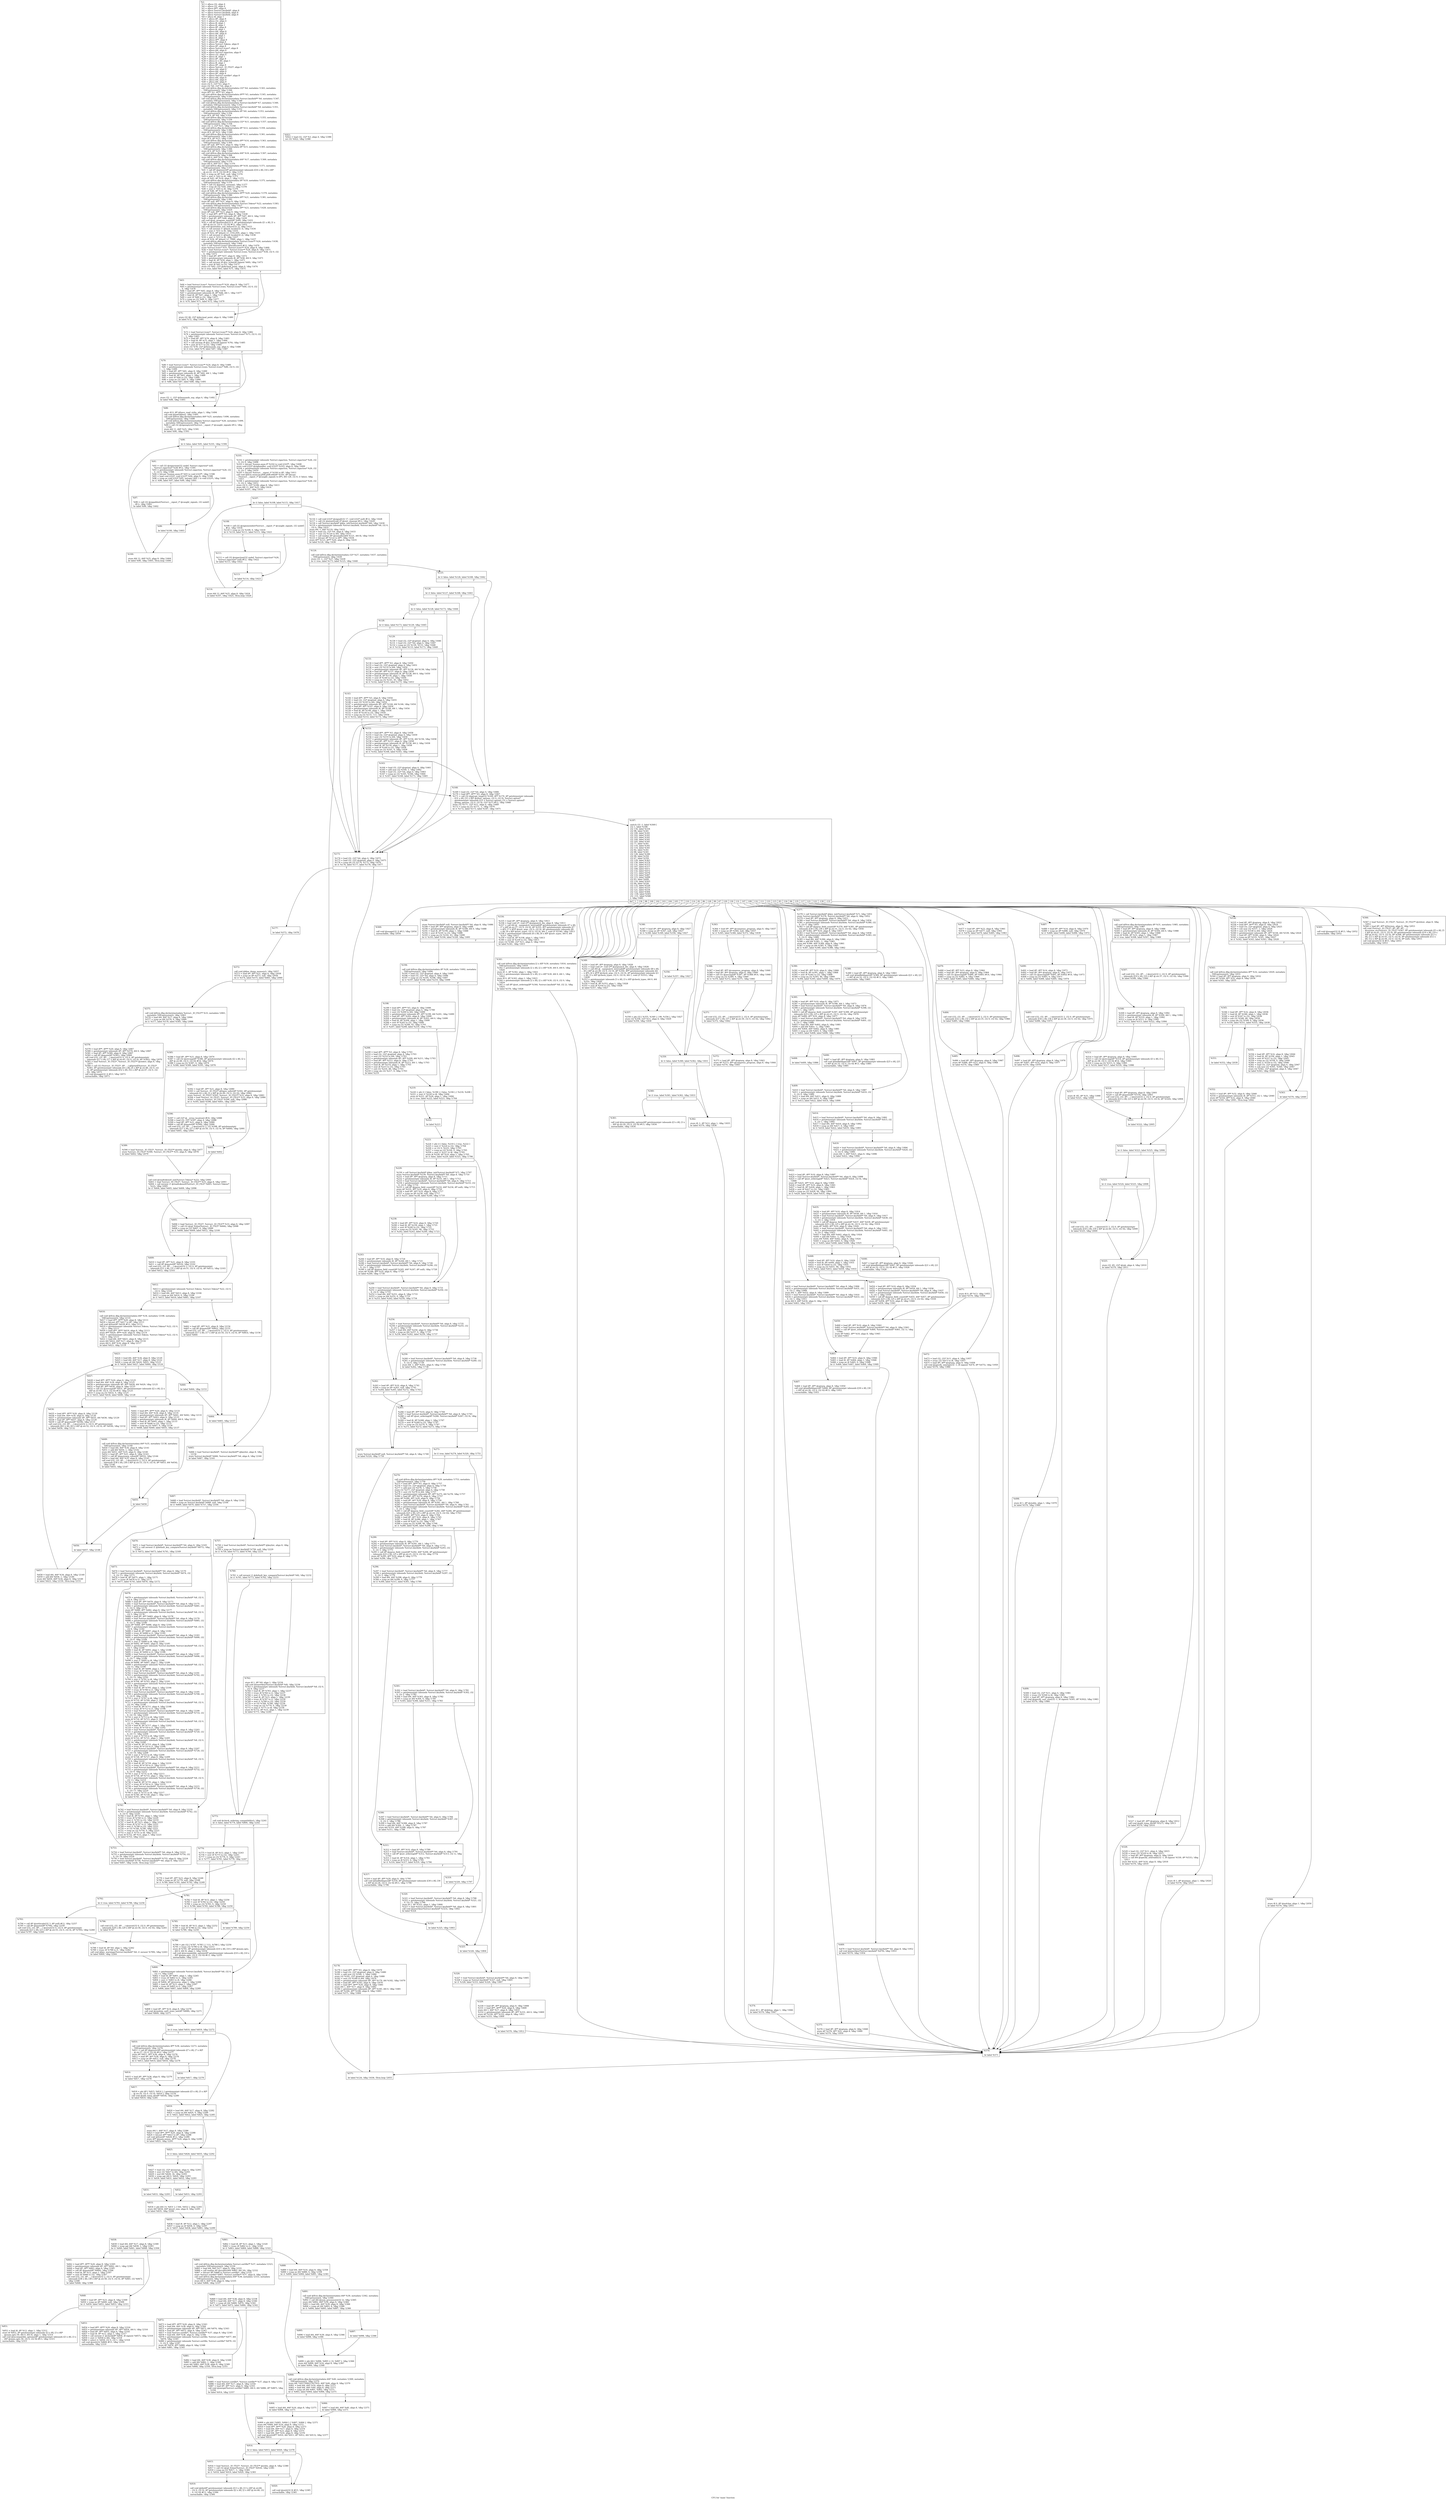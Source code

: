 digraph "CFG for 'main' function" {
	label="CFG for 'main' function";

	Node0x49eac80 [shape=record,label="{%2:\l  %3 = alloca i32, align 4\l  %4 = alloca i32, align 4\l  %5 = alloca i8**, align 8\l  %6 = alloca %struct.keyfield*, align 8\l  %7 = alloca %struct.keyfield, align 8\l  %8 = alloca %struct.keyfield, align 8\l  %9 = alloca i8, align 1\l  %10 = alloca i8*, align 8\l  %11 = alloca i32, align 4\l  %12 = alloca i8, align 1\l  %13 = alloca i8, align 1\l  %14 = alloca i8*, align 8\l  %15 = alloca i8, align 1\l  %16 = alloca i64, align 8\l  %17 = alloca i64, align 8\l  %18 = alloca i8, align 1\l  %19 = alloca i8, align 1\l  %20 = alloca i8**, align 8\l  %21 = alloca i8*, align 8\l  %22 = alloca %struct.Tokens, align 8\l  %23 = alloca i8*, align 8\l  %24 = alloca %struct.lconv*, align 8\l  %25 = alloca i64, align 8\l  %26 = alloca %struct.sigaction, align 8\l  %27 = alloca i32, align 4\l  %28 = alloca i8, align 1\l  %29 = alloca i8*, align 8\l  %30 = alloca [2 x i8], align 1\l  %31 = alloca i8, align 1\l  %32 = alloca i8*, align 8\l  %33 = alloca %struct._IO_FILE*, align 8\l  %34 = alloca i64, align 8\l  %35 = alloca i64, align 8\l  %36 = alloca i8*, align 8\l  %37 = alloca %struct.sortfile*, align 8\l  %38 = alloca i64, align 8\l  %39 = alloca i64, align 8\l  %40 = alloca i64, align 8\l  store i32 0, i32* %3, align 4\l  store i32 %0, i32* %4, align 4\l  call void @llvm.dbg.declare(metadata i32* %4, metadata !1343, metadata\l... !DIExpression()), !dbg !1344\l  store i8** %1, i8*** %5, align 8\l  call void @llvm.dbg.declare(metadata i8*** %5, metadata !1345, metadata\l... !DIExpression()), !dbg !1346\l  call void @llvm.dbg.declare(metadata %struct.keyfield** %6, metadata !1347,\l... metadata !DIExpression()), !dbg !1348\l  call void @llvm.dbg.declare(metadata %struct.keyfield* %7, metadata !1349,\l... metadata !DIExpression()), !dbg !1350\l  call void @llvm.dbg.declare(metadata %struct.keyfield* %8, metadata !1351,\l... metadata !DIExpression()), !dbg !1352\l  call void @llvm.dbg.declare(metadata i8* %9, metadata !1353, metadata\l... !DIExpression()), !dbg !1354\l  store i8 0, i8* %9, !dbg !1354\l  call void @llvm.dbg.declare(metadata i8** %10, metadata !1355, metadata\l... !DIExpression()), !dbg !1356\l  call void @llvm.dbg.declare(metadata i32* %11, metadata !1357, metadata\l... !DIExpression()), !dbg !1358\l  store i32 -1, i32* %11, !dbg !1358\l  call void @llvm.dbg.declare(metadata i8* %12, metadata !1359, metadata\l... !DIExpression()), !dbg !1360\l  store i8 0, i8* %12, !dbg !1360\l  call void @llvm.dbg.declare(metadata i8* %13, metadata !1361, metadata\l... !DIExpression()), !dbg !1362\l  store i8 0, i8* %13, !dbg !1362\l  call void @llvm.dbg.declare(metadata i8** %14, metadata !1363, metadata\l... !DIExpression()), !dbg !1364\l  store i8* null, i8** %14, align 8, !dbg !1364\l  call void @llvm.dbg.declare(metadata i8* %15, metadata !1365, metadata\l... !DIExpression()), !dbg !1366\l  store i8 0, i8* %15, !dbg !1366\l  call void @llvm.dbg.declare(metadata i64* %16, metadata !1367, metadata\l... !DIExpression()), !dbg !1368\l  store i64 0, i64* %16, !dbg !1368\l  call void @llvm.dbg.declare(metadata i64* %17, metadata !1369, metadata\l... !DIExpression()), !dbg !1370\l  store i64 0, i64* %17, !dbg !1370\l  call void @llvm.dbg.declare(metadata i8* %18, metadata !1371, metadata\l... !DIExpression()), !dbg !1372\l  %41 = call i8* @getenv(i8* getelementptr inbounds ([16 x i8], [16 x i8]*\l... @.str.22, i32 0, i32 0)) #12, !dbg !1373\l  %42 = icmp ne i8* %41, null, !dbg !1374\l  %43 = zext i1 %42 to i8, !dbg !1372\l  store i8 %43, i8* %18, align 1, !dbg !1372\l  call void @llvm.dbg.declare(metadata i8* %19, metadata !1375, metadata\l... !DIExpression()), !dbg !1376\l  %44 = call i32 @posix2_version(), !dbg !1377\l  %45 = icmp slt i32 %44, 200112, !dbg !1378\l  %46 = zext i1 %45 to i8, !dbg !1376\l  store i8 %46, i8* %19, align 1, !dbg !1376\l  call void @llvm.dbg.declare(metadata i8*** %20, metadata !1379, metadata\l... !DIExpression()), !dbg !1380\l  call void @llvm.dbg.declare(metadata i8** %21, metadata !1381, metadata\l... !DIExpression()), !dbg !1382\l  store i8* null, i8** %21, align 8, !dbg !1382\l  call void @llvm.dbg.declare(metadata %struct.Tokens* %22, metadata !1383,\l... metadata !DIExpression()), !dbg !1427\l  call void @llvm.dbg.declare(metadata i8** %23, metadata !1428, metadata\l... !DIExpression()), !dbg !1429\l  store i8* null, i8** %23, align 8, !dbg !1429\l  %47 = load i8**, i8*** %5, align 8, !dbg !1430\l  %48 = getelementptr inbounds i8*, i8** %47, i64 0, !dbg !1430\l  %49 = load i8*, i8** %48, align 8, !dbg !1430\l  call void @set_program_name(i8* %49), !dbg !1431\l  %50 = call i8* @setlocale(i32 6, i8* getelementptr inbounds ([1 x i8], [1 x\l... i8]* @.str.23, i32 0, i32 0)) #12, !dbg !1432\l  call void @initialize_exit_failure(i32 2), !dbg !1433\l  %51 = call zeroext i1 @hard_locale(i32 3), !dbg !1434\l  %52 = zext i1 %51 to i8, !dbg !1435\l  store i8 %52, i8* @hard_LC_COLLATE, align 1, !dbg !1435\l  %53 = call zeroext i1 @hard_locale(i32 2), !dbg !1436\l  %54 = zext i1 %53 to i8, !dbg !1437\l  store i8 %54, i8* @hard_LC_TIME, align 1, !dbg !1437\l  call void @llvm.dbg.declare(metadata %struct.lconv** %24, metadata !1438,\l... metadata !DIExpression()), !dbg !1469\l  %55 = call %struct.lconv* @localeconv() #12, !dbg !1470\l  store %struct.lconv* %55, %struct.lconv** %24, align 8, !dbg !1469\l  %56 = load %struct.lconv*, %struct.lconv** %24, align 8, !dbg !1471\l  %57 = getelementptr inbounds %struct.lconv, %struct.lconv* %56, i32 0, i32\l... 0, !dbg !1472\l  %58 = load i8*, i8** %57, align 8, !dbg !1472\l  %59 = getelementptr inbounds i8, i8* %58, i64 0, !dbg !1471\l  %60 = load i8, i8* %59, align 1, !dbg !1471\l  %61 = call zeroext i8 @to_uchar(i8 signext %60), !dbg !1473\l  %62 = zext i8 %61 to i32, !dbg !1473\l  store i32 %62, i32* @decimal_point, align 4, !dbg !1474\l  br i1 true, label %63, label %71, !dbg !1475\l|{<s0>T|<s1>F}}"];
	Node0x49eac80:s0 -> Node0x49eb500;
	Node0x49eac80:s1 -> Node0x49eb550;
	Node0x49eb500 [shape=record,label="{%63:\l\l  %64 = load %struct.lconv*, %struct.lconv** %24, align 8, !dbg !1477\l  %65 = getelementptr inbounds %struct.lconv, %struct.lconv* %64, i32 0, i32\l... 0, !dbg !1478\l  %66 = load i8*, i8** %65, align 8, !dbg !1478\l  %67 = getelementptr inbounds i8, i8* %66, i64 1, !dbg !1477\l  %68 = load i8, i8* %67, align 1, !dbg !1477\l  %69 = sext i8 %68 to i32, !dbg !1477\l  %70 = icmp ne i32 %69, 0, !dbg !1477\l  br i1 %70, label %71, label %72, !dbg !1479\l|{<s0>T|<s1>F}}"];
	Node0x49eb500:s0 -> Node0x49eb550;
	Node0x49eb500:s1 -> Node0x49eb5a0;
	Node0x49eb550 [shape=record,label="{%71:\l\l  store i32 46, i32* @decimal_point, align 4, !dbg !1480\l  br label %72, !dbg !1481\l}"];
	Node0x49eb550 -> Node0x49eb5a0;
	Node0x49eb5a0 [shape=record,label="{%72:\l\l  %73 = load %struct.lconv*, %struct.lconv** %24, align 8, !dbg !1482\l  %74 = getelementptr inbounds %struct.lconv, %struct.lconv* %73, i32 0, i32\l... 1, !dbg !1483\l  %75 = load i8*, i8** %74, align 8, !dbg !1483\l  %76 = load i8, i8* %75, align 1, !dbg !1484\l  %77 = call zeroext i8 @to_uchar(i8 signext %76), !dbg !1485\l  %78 = zext i8 %77 to i32, !dbg !1485\l  store i32 %78, i32* @thousands_sep, align 4, !dbg !1486\l  br i1 true, label %79, label %87, !dbg !1487\l|{<s0>T|<s1>F}}"];
	Node0x49eb5a0:s0 -> Node0x49eb5f0;
	Node0x49eb5a0:s1 -> Node0x49eb640;
	Node0x49eb5f0 [shape=record,label="{%79:\l\l  %80 = load %struct.lconv*, %struct.lconv** %24, align 8, !dbg !1489\l  %81 = getelementptr inbounds %struct.lconv, %struct.lconv* %80, i32 0, i32\l... 1, !dbg !1490\l  %82 = load i8*, i8** %81, align 8, !dbg !1490\l  %83 = getelementptr inbounds i8, i8* %82, i64 1, !dbg !1489\l  %84 = load i8, i8* %83, align 1, !dbg !1489\l  %85 = sext i8 %84 to i32, !dbg !1489\l  %86 = icmp ne i32 %85, 0, !dbg !1489\l  br i1 %86, label %87, label %88, !dbg !1491\l|{<s0>T|<s1>F}}"];
	Node0x49eb5f0:s0 -> Node0x49eb640;
	Node0x49eb5f0:s1 -> Node0x49eb690;
	Node0x49eb640 [shape=record,label="{%87:\l\l  store i32 -1, i32* @thousands_sep, align 4, !dbg !1492\l  br label %88, !dbg !1493\l}"];
	Node0x49eb640 -> Node0x49eb690;
	Node0x49eb690 [shape=record,label="{%88:\l\l  store i8 0, i8* @have_read_stdin, align 1, !dbg !1494\l  call void @inittables(), !dbg !1495\l  call void @llvm.dbg.declare(metadata i64* %25, metadata !1496, metadata\l... !DIExpression()), !dbg !1498\l  call void @llvm.dbg.declare(metadata %struct.sigaction* %26, metadata !1499,\l... metadata !DIExpression()), !dbg !1589\l  %89 = call i32 @sigemptyset(%struct.__sigset_t* @caught_signals) #12, !dbg\l... !1590\l  store i64 11, i64* %25, !dbg !1591\l  br label %90, !dbg !1593\l}"];
	Node0x49eb690 -> Node0x49eb6e0;
	Node0x49eb6e0 [shape=record,label="{%90:\l\l  br i1 false, label %91, label %101, !dbg !1594\l|{<s0>T|<s1>F}}"];
	Node0x49eb6e0:s0 -> Node0x49eb730;
	Node0x49eb6e0:s1 -> Node0x49eb870;
	Node0x49eb730 [shape=record,label="{%91:\l\l  %92 = call i32 @sigaction(i32 undef, %struct.sigaction* null,\l... %struct.sigaction* %26) #12, !dbg !1595\l  %93 = getelementptr inbounds %struct.sigaction, %struct.sigaction* %26, i32\l... 0, i32 0, !dbg !1598\l  %94 = bitcast %union.anon.0* %93 to void (i32)**, !dbg !1598\l  %95 = load void (i32)*, void (i32)** %94, align 8, !dbg !1598\l  %96 = icmp ne void (i32)* %95, inttoptr (i64 1 to void (i32)*), !dbg !1600\l  br i1 %96, label %97, label %99, !dbg !1601\l|{<s0>T|<s1>F}}"];
	Node0x49eb730:s0 -> Node0x49eb780;
	Node0x49eb730:s1 -> Node0x49eb7d0;
	Node0x49eb780 [shape=record,label="{%97:\l\l  %98 = call i32 @sigaddset(%struct.__sigset_t* @caught_signals, i32 undef)\l... #12, !dbg !1602\l  br label %99, !dbg !1602\l}"];
	Node0x49eb780 -> Node0x49eb7d0;
	Node0x49eb7d0 [shape=record,label="{%99:\l\l  br label %100, !dbg !1603\l}"];
	Node0x49eb7d0 -> Node0x49eb820;
	Node0x49eb820 [shape=record,label="{%100:\l\l  store i64 12, i64* %25, align 8, !dbg !1604\l  br label %90, !dbg !1605, !llvm.loop !1606\l}"];
	Node0x49eb820 -> Node0x49eb6e0;
	Node0x49eb870 [shape=record,label="{%101:\l\l  %102 = getelementptr inbounds %struct.sigaction, %struct.sigaction* %26, i32\l... 0, i32 0, !dbg !1608\l  %103 = bitcast %union.anon.0* %102 to void (i32)**, !dbg !1608\l  store void (i32)* @sighandler, void (i32)** %103, align 8, !dbg !1609\l  %104 = getelementptr inbounds %struct.sigaction, %struct.sigaction* %26, i32\l... 0, i32 1, !dbg !1610\l  %105 = bitcast %struct.__sigset_t* %104 to i8*, !dbg !1611\l  call void @llvm.memcpy.p0i8.p0i8.i64(i8* %105, i8* bitcast\l... (%struct.__sigset_t* @caught_signals to i8*), i64 128, i32 8, i1 false), !dbg\l... !1611\l  %106 = getelementptr inbounds %struct.sigaction, %struct.sigaction* %26, i32\l... 0, i32 2, !dbg !1612\l  store i32 0, i32* %106, align 8, !dbg !1613\l  store i64 11, i64* %25, !dbg !1614\l  br label %107, !dbg !1616\l}"];
	Node0x49eb870 -> Node0x49eb8c0;
	Node0x49eb8c0 [shape=record,label="{%107:\l\l  br i1 false, label %108, label %115, !dbg !1617\l|{<s0>T|<s1>F}}"];
	Node0x49eb8c0:s0 -> Node0x49eb910;
	Node0x49eb8c0:s1 -> Node0x49eba50;
	Node0x49eb910 [shape=record,label="{%108:\l\l  %109 = call i32 @sigismember(%struct.__sigset_t* @caught_signals, i32 undef)\l... #12, !dbg !1618\l  %110 = icmp ne i32 %109, 0, !dbg !1618\l  br i1 %110, label %111, label %113, !dbg !1621\l|{<s0>T|<s1>F}}"];
	Node0x49eb910:s0 -> Node0x49eb960;
	Node0x49eb910:s1 -> Node0x49eb9b0;
	Node0x49eb960 [shape=record,label="{%111:\l\l  %112 = call i32 @sigaction(i32 undef, %struct.sigaction* %26,\l... %struct.sigaction* null) #12, !dbg !1622\l  br label %113, !dbg !1622\l}"];
	Node0x49eb960 -> Node0x49eb9b0;
	Node0x49eb9b0 [shape=record,label="{%113:\l\l  br label %114, !dbg !1623\l}"];
	Node0x49eb9b0 -> Node0x49eba00;
	Node0x49eba00 [shape=record,label="{%114:\l\l  store i64 12, i64* %25, align 8, !dbg !1624\l  br label %107, !dbg !1625, !llvm.loop !1626\l}"];
	Node0x49eba00 -> Node0x49eb8c0;
	Node0x49eba50 [shape=record,label="{%115:\l\l  %116 = call void (i32)* @signal(i32 17, void (i32)* null) #12, !dbg !1628\l  %117 = call i32 @atexit(void ()* @exit_cleanup) #12, !dbg !1629\l  %118 = call %struct.keyfield* @key_init(%struct.keyfield* %8), !dbg !1630\l  %119 = getelementptr inbounds %struct.keyfield, %struct.keyfield* %8, i32 0,\l... i32 0, !dbg !1631\l  store i64 -1, i64* %119, !dbg !1632\l  %120 = load i32, i32* %4, align 4, !dbg !1633\l  %121 = sext i32 %120 to i64, !dbg !1633\l  %122 = call noalias i8* @xnmalloc(i64 %121, i64 8), !dbg !1634\l  %123 = bitcast i8* %122 to i8**, !dbg !1634\l  store i8** %123, i8*** %20, align 8, !dbg !1635\l  br label %124, !dbg !1636\l}"];
	Node0x49eba50 -> Node0x49ebaa0;
	Node0x49ebaa0 [shape=record,label="{%124:\l\l  call void @llvm.dbg.declare(metadata i32* %27, metadata !1637, metadata\l... !DIExpression()), !dbg !1639\l  store i32 -1, i32* %27, !dbg !1639\l  br i1 true, label %173, label %125, !dbg !1640\l|{<s0>T|<s1>F}}"];
	Node0x49ebaa0:s0 -> Node0x49ebe10;
	Node0x49ebaa0:s1 -> Node0x49ebaf0;
	Node0x49ebaf0 [shape=record,label="{%125:\l\l  br i1 false, label %126, label %168, !dbg !1642\l|{<s0>T|<s1>F}}"];
	Node0x49ebaf0:s0 -> Node0x49ebb40;
	Node0x49ebaf0:s1 -> Node0x49ebdc0;
	Node0x49ebb40 [shape=record,label="{%126:\l\l  br i1 false, label %127, label %168, !dbg !1643\l|{<s0>T|<s1>F}}"];
	Node0x49ebb40:s0 -> Node0x49ebb90;
	Node0x49ebb40:s1 -> Node0x49ebdc0;
	Node0x49ebb90 [shape=record,label="{%127:\l\l  br i1 false, label %128, label %173, !dbg !1644\l|{<s0>T|<s1>F}}"];
	Node0x49ebb90:s0 -> Node0x49ebbe0;
	Node0x49ebb90:s1 -> Node0x49ebe10;
	Node0x49ebbe0 [shape=record,label="{%128:\l\l  br i1 false, label %173, label %129, !dbg !1645\l|{<s0>T|<s1>F}}"];
	Node0x49ebbe0:s0 -> Node0x49ebe10;
	Node0x49ebbe0:s1 -> Node0x49ebc30;
	Node0x49ebc30 [shape=record,label="{%129:\l\l  %130 = load i32, i32* @optind, align 4, !dbg !1646\l  %131 = load i32, i32* %4, align 4, !dbg !1647\l  %132 = icmp ne i32 %130, %131, !dbg !1648\l  br i1 %132, label %133, label %173, !dbg !1649\l|{<s0>T|<s1>F}}"];
	Node0x49ebc30:s0 -> Node0x49ebc80;
	Node0x49ebc30:s1 -> Node0x49ebe10;
	Node0x49ebc80 [shape=record,label="{%133:\l\l  %134 = load i8**, i8*** %5, align 8, !dbg !1650\l  %135 = load i32, i32* @optind, align 4, !dbg !1651\l  %136 = sext i32 %135 to i64, !dbg !1650\l  %137 = getelementptr inbounds i8*, i8** %134, i64 %136, !dbg !1650\l  %138 = load i8*, i8** %137, align 8, !dbg !1650\l  %139 = getelementptr inbounds i8, i8* %138, i64 0, !dbg !1650\l  %140 = load i8, i8* %139, align 1, !dbg !1650\l  %141 = sext i8 %140 to i32, !dbg !1650\l  %142 = icmp eq i32 %141, 45, !dbg !1652\l  br i1 %142, label %143, label %173, !dbg !1653\l|{<s0>T|<s1>F}}"];
	Node0x49ebc80:s0 -> Node0x49ebcd0;
	Node0x49ebc80:s1 -> Node0x49ebe10;
	Node0x49ebcd0 [shape=record,label="{%143:\l\l  %144 = load i8**, i8*** %5, align 8, !dbg !1654\l  %145 = load i32, i32* @optind, align 4, !dbg !1655\l  %146 = sext i32 %145 to i64, !dbg !1654\l  %147 = getelementptr inbounds i8*, i8** %144, i64 %146, !dbg !1654\l  %148 = load i8*, i8** %147, align 8, !dbg !1654\l  %149 = getelementptr inbounds i8, i8* %148, i64 1, !dbg !1654\l  %150 = load i8, i8* %149, align 1, !dbg !1654\l  %151 = sext i8 %150 to i32, !dbg !1654\l  %152 = icmp eq i32 %151, 111, !dbg !1656\l  br i1 %152, label %153, label %173, !dbg !1657\l|{<s0>T|<s1>F}}"];
	Node0x49ebcd0:s0 -> Node0x49ebd20;
	Node0x49ebcd0:s1 -> Node0x49ebe10;
	Node0x49ebd20 [shape=record,label="{%153:\l\l  %154 = load i8**, i8*** %5, align 8, !dbg !1658\l  %155 = load i32, i32* @optind, align 4, !dbg !1659\l  %156 = sext i32 %155 to i64, !dbg !1658\l  %157 = getelementptr inbounds i8*, i8** %154, i64 %156, !dbg !1658\l  %158 = load i8*, i8** %157, align 8, !dbg !1658\l  %159 = getelementptr inbounds i8, i8* %158, i64 2, !dbg !1658\l  %160 = load i8, i8* %159, align 1, !dbg !1658\l  %161 = sext i8 %160 to i32, !dbg !1658\l  %162 = icmp ne i32 %161, 0, !dbg !1658\l  br i1 %162, label %168, label %163, !dbg !1660\l|{<s0>T|<s1>F}}"];
	Node0x49ebd20:s0 -> Node0x49ebdc0;
	Node0x49ebd20:s1 -> Node0x49ebd70;
	Node0x49ebd70 [shape=record,label="{%163:\l\l  %164 = load i32, i32* @optind, align 4, !dbg !1661\l  %165 = add nsw i32 %164, 1, !dbg !1662\l  %166 = load i32, i32* %4, align 4, !dbg !1663\l  %167 = icmp ne i32 %165, %166, !dbg !1664\l  br i1 %167, label %168, label %173, !dbg !1665\l|{<s0>T|<s1>F}}"];
	Node0x49ebd70:s0 -> Node0x49ebdc0;
	Node0x49ebd70:s1 -> Node0x49ebe10;
	Node0x49ebdc0 [shape=record,label="{%168:\l\l  %169 = load i32, i32* %4, align 4, !dbg !1666\l  %170 = load i8**, i8*** %5, align 8, !dbg !1667\l  %171 = call i32 @getopt_long(i32 %169, i8** %170, i8* getelementptr inbounds\l... ([31 x i8], [31 x i8]* @short_options, i32 0, i32 0), %struct.option*\l... getelementptr inbounds ([31 x %struct.option], [31 x %struct.option]*\l... @long_options, i32 0, i32 0), i32* %27) #12, !dbg !1668\l  store i32 %171, i32* %11, align 4, !dbg !1669\l  %172 = icmp eq i32 %171, -1, !dbg !1670\l  br i1 %172, label %173, label %187, !dbg !1671\l|{<s0>T|<s1>F}}"];
	Node0x49ebdc0:s0 -> Node0x49ebe10;
	Node0x49ebdc0:s1 -> Node0x49ebf00;
	Node0x49ebe10 [shape=record,label="{%173:\l\l  %174 = load i32, i32* %4, align 4, !dbg !1672\l  %175 = load i32, i32* @optind, align 4, !dbg !1675\l  %176 = icmp sle i32 %174, %175, !dbg !1676\l  br i1 %176, label %177, label %178, !dbg !1677\l|{<s0>T|<s1>F}}"];
	Node0x49ebe10:s0 -> Node0x49ebe60;
	Node0x49ebe10:s1 -> Node0x49ebeb0;
	Node0x49ebe60 [shape=record,label="{%177:\l\l  br label %572, !dbg !1678\l}"];
	Node0x49ebe60 -> Node0x49efc60;
	Node0x49ebeb0 [shape=record,label="{%178:\l\l  %179 = load i8**, i8*** %5, align 8, !dbg !1679\l  %180 = load i32, i32* @optind, align 4, !dbg !1680\l  %181 = add nsw i32 %180, 1, !dbg !1680\l  store i32 %181, i32* @optind, align 4, !dbg !1680\l  %182 = sext i32 %180 to i64, !dbg !1679\l  %183 = getelementptr inbounds i8*, i8** %179, i64 %182, !dbg !1679\l  %184 = load i8*, i8** %183, align 8, !dbg !1679\l  %185 = load i8**, i8*** %20, align 8, !dbg !1681\l  store i64 1, i64* %17, align 8, !dbg !1682\l  %186 = getelementptr inbounds i8*, i8** %185, i64 0, !dbg !1681\l  store i8* %184, i8** %186, align 8, !dbg !1683\l  br label %571, !dbg !1684\l}"];
	Node0x49ebeb0 -> Node0x49efc10;
	Node0x49ebf00 [shape=record,label="{%187:\l\l  switch i32 -1, label %569 [\l    i32 1, label %188\l    i32 134, label %334\l    i32 98, label %341\l    i32 100, label %341\l    i32 102, label %341\l    i32 103, label %341\l    i32 104, label %341\l    i32 105, label %341\l    i32 77, label %341\l    i32 110, label %341\l    i32 114, label %341\l    i32 82, label %341\l    i32 86, label %341\l    i32 128, label %346\l    i32 99, label %359\l    i32 67, label %359\l    i32 129, label %363\l    i32 130, label %374\l    i32 131, label %375\l    i32 107, label %377\l    i32 109, label %471\l    i32 132, label %472\l    i32 111, label %476\l    i32 133, label %487\l    i32 115, label %498\l    i32 83, label %499\l    i32 116, label %503\l    i32 84, label %526\l    i32 135, label %528\l    i32 117, label %533\l    i32 121, label %534\l    i32 122, label %564\l    i32 -130, label %565\l    i32 -131, label %566\l  ], !dbg !1685\l|{<s0>def|<s1>1|<s2>134|<s3>98|<s4>100|<s5>102|<s6>103|<s7>104|<s8>105|<s9>77|<s10>110|<s11>114|<s12>82|<s13>86|<s14>128|<s15>99|<s16>67|<s17>129|<s18>130|<s19>131|<s20>107|<s21>109|<s22>132|<s23>111|<s24>133|<s25>115|<s26>83|<s27>116|<s28>84|<s29>135|<s30>117|<s31>121|<s32>122|<s33>-130|<s34>-131}}"];
	Node0x49ebf00:s0 -> Node0x49efb70;
	Node0x49ebf00:s1 -> Node0x49ebf50;
	Node0x49ebf00:s2 -> Node0x49ec900;
	Node0x49ebf00:s3 -> Node0x49ec950;
	Node0x49ebf00:s4 -> Node0x49ec950;
	Node0x49ebf00:s5 -> Node0x49ec950;
	Node0x49ebf00:s6 -> Node0x49ec950;
	Node0x49ebf00:s7 -> Node0x49ec950;
	Node0x49ebf00:s8 -> Node0x49ec950;
	Node0x49ebf00:s9 -> Node0x49ec950;
	Node0x49ebf00:s10 -> Node0x49ec950;
	Node0x49ebf00:s11 -> Node0x49ec950;
	Node0x49ebf00:s12 -> Node0x49ec950;
	Node0x49ebf00:s13 -> Node0x49ec950;
	Node0x49ebf00:s14 -> Node0x49ec9a0;
	Node0x49ebf00:s15 -> Node0x49ecae0;
	Node0x49ebf00:s16 -> Node0x49ecae0;
	Node0x49ebf00:s17 -> Node0x49ecc20;
	Node0x49ebf00:s18 -> Node0x49ecd60;
	Node0x49ebf00:s19 -> Node0x49ee9f0;
	Node0x49ebf00:s20 -> Node0x49eea40;
	Node0x49ebf00:s21 -> Node0x49ef030;
	Node0x49ebf00:s22 -> Node0x49ef080;
	Node0x49ebf00:s23 -> Node0x49ef0d0;
	Node0x49ebf00:s24 -> Node0x49ef210;
	Node0x49ebf00:s25 -> Node0x49ef350;
	Node0x49ebf00:s26 -> Node0x49ef3a0;
	Node0x49ebf00:s27 -> Node0x49ef3f0;
	Node0x49ebf00:s28 -> Node0x49ef760;
	Node0x49ebf00:s29 -> Node0x49ef7b0;
	Node0x49ebf00:s30 -> Node0x49ef800;
	Node0x49ebf00:s31 -> Node0x49ef850;
	Node0x49ebf00:s32 -> Node0x49efa80;
	Node0x49ebf00:s33 -> Node0x49efad0;
	Node0x49ebf00:s34 -> Node0x49efb20;
	Node0x49ebf50 [shape=record,label="{%188:\l\l  store %struct.keyfield* null, %struct.keyfield** %6, align 8, !dbg !1686\l  %189 = load i8*, i8** @optarg, align 8, !dbg !1688\l  %190 = getelementptr inbounds i8, i8* %189, i64 0, !dbg !1688\l  %191 = load i8, i8* %190, align 1, !dbg !1688\l  %192 = sext i8 %191 to i32, !dbg !1688\l  %193 = icmp eq i32 %192, 43, !dbg !1690\l  br i1 %193, label %194, label %326, !dbg !1691\l|{<s0>T|<s1>F}}"];
	Node0x49ebf50:s0 -> Node0x49ebfa0;
	Node0x49ebf50:s1 -> Node0x49ec810;
	Node0x49ebfa0 [shape=record,label="{%194:\l\l  call void @llvm.dbg.declare(metadata i8* %28, metadata !1692, metadata\l... !DIExpression()), !dbg !1694\l  %195 = load i32, i32* @optind, align 4, !dbg !1695\l  %196 = load i32, i32* %4, align 4, !dbg !1696\l  %197 = icmp ne i32 %195, %196, !dbg !1697\l  br i1 %197, label %198, label %219, !dbg !1698\l|{<s0>T|<s1>F}}"];
	Node0x49ebfa0:s0 -> Node0x49ebff0;
	Node0x49ebfa0:s1 -> Node0x49ec090;
	Node0x49ebff0 [shape=record,label="{%198:\l\l  %199 = load i8**, i8*** %5, align 8, !dbg !1699\l  %200 = load i32, i32* @optind, align 4, !dbg !1700\l  %201 = sext i32 %200 to i64, !dbg !1699\l  %202 = getelementptr inbounds i8*, i8** %199, i64 %201, !dbg !1699\l  %203 = load i8*, i8** %202, align 8, !dbg !1699\l  %204 = getelementptr inbounds i8, i8* %203, i64 0, !dbg !1699\l  %205 = load i8, i8* %204, align 1, !dbg !1699\l  %206 = sext i8 %205 to i32, !dbg !1699\l  %207 = icmp eq i32 %206, 45, !dbg !1701\l  br i1 %207, label %208, label %219, !dbg !1702\l|{<s0>T|<s1>F}}"];
	Node0x49ebff0:s0 -> Node0x49ec040;
	Node0x49ebff0:s1 -> Node0x49ec090;
	Node0x49ec040 [shape=record,label="{%208:\l\l  %209 = load i8**, i8*** %5, align 8, !dbg !1703\l  %210 = load i32, i32* @optind, align 4, !dbg !1703\l  %211 = sext i32 %210 to i64, !dbg !1703\l  %212 = getelementptr inbounds i8*, i8** %209, i64 %211, !dbg !1703\l  %213 = load i8*, i8** %212, align 8, !dbg !1703\l  %214 = getelementptr inbounds i8, i8* %213, i64 1, !dbg !1703\l  %215 = load i8, i8* %214, align 1, !dbg !1703\l  %216 = sext i8 %215 to i32, !dbg !1703\l  %217 = sub i32 %216, 48, !dbg !1703\l  %218 = icmp ule i32 %217, 9, !dbg !1703\l  br label %219\l}"];
	Node0x49ec040 -> Node0x49ec090;
	Node0x49ec090 [shape=record,label="{%219:\l\l  %220 = phi i1 [ false, %198 ], [ false, %194 ], [ %218, %208 ]\l  %221 = zext i1 %220 to i8, !dbg !1694\l  store i8 %221, i8* %28, align 1, !dbg !1694\l  br i1 true, label %222, label %223, !dbg !1704\l|{<s0>T|<s1>F}}"];
	Node0x49ec090:s0 -> Node0x49ec0e0;
	Node0x49ec090:s1 -> Node0x49ec130;
	Node0x49ec0e0 [shape=record,label="{%222:\l\l  br label %223\l}"];
	Node0x49ec0e0 -> Node0x49ec130;
	Node0x49ec130 [shape=record,label="{%223:\l\l  %224 = phi i1 [ false, %219 ], [ true, %222 ]\l  %225 = zext i1 %224 to i32, !dbg !1704\l  %226 = or i32 0, %225, !dbg !1705\l  %227 = icmp ne i32 %226, 0, !dbg !1705\l  %228 = zext i1 %227 to i8, !dbg !1705\l  store i8 %228, i8* %19, align 1, !dbg !1705\l  br i1 false, label %229, label %325, !dbg !1706\l|{<s0>T|<s1>F}}"];
	Node0x49ec130:s0 -> Node0x49ec180;
	Node0x49ec130:s1 -> Node0x49ec7c0;
	Node0x49ec180 [shape=record,label="{%229:\l\l  %230 = call %struct.keyfield* @key_init(%struct.keyfield* %7), !dbg !1707\l  store %struct.keyfield* %230, %struct.keyfield** %6, align 8, !dbg !1710\l  %231 = load i8*, i8** @optarg, align 8, !dbg !1711\l  %232 = getelementptr inbounds i8, i8* %231, i64 1, !dbg !1712\l  %233 = load %struct.keyfield*, %struct.keyfield** %6, align 8, !dbg !1713\l  %234 = getelementptr inbounds %struct.keyfield, %struct.keyfield* %233, i32\l... 0, i32 0, !dbg !1714\l  %235 = call i8* @parse_field_count(i8* %232, i64* %234, i8* null), !dbg !1715\l  store i8* %235, i8** %10, align 8, !dbg !1716\l  %236 = load i8*, i8** %10, align 8, !dbg !1717\l  %237 = icmp ne i8* %236, null, !dbg !1717\l  br i1 %237, label %238, label %249, !dbg !1719\l|{<s0>T|<s1>F}}"];
	Node0x49ec180:s0 -> Node0x49ec1d0;
	Node0x49ec180:s1 -> Node0x49ec270;
	Node0x49ec1d0 [shape=record,label="{%238:\l\l  %239 = load i8*, i8** %10, align 8, !dbg !1720\l  %240 = load i8, i8* %239, align 1, !dbg !1721\l  %241 = sext i8 %240 to i32, !dbg !1721\l  %242 = icmp eq i32 %241, 46, !dbg !1722\l  br i1 %242, label %243, label %249, !dbg !1723\l|{<s0>T|<s1>F}}"];
	Node0x49ec1d0:s0 -> Node0x49ec220;
	Node0x49ec1d0:s1 -> Node0x49ec270;
	Node0x49ec220 [shape=record,label="{%243:\l\l  %244 = load i8*, i8** %10, align 8, !dbg !1724\l  %245 = getelementptr inbounds i8, i8* %244, i64 1, !dbg !1725\l  %246 = load %struct.keyfield*, %struct.keyfield** %6, align 8, !dbg !1726\l  %247 = getelementptr inbounds %struct.keyfield, %struct.keyfield* %246, i32\l... 0, i32 1, !dbg !1727\l  %248 = call i8* @parse_field_count(i8* %245, i64* %247, i8* null), !dbg !1728\l  store i8* %248, i8** %10, align 8, !dbg !1729\l  br label %249, !dbg !1730\l}"];
	Node0x49ec220 -> Node0x49ec270;
	Node0x49ec270 [shape=record,label="{%249:\l\l  %250 = load %struct.keyfield*, %struct.keyfield** %6, align 8, !dbg !1731\l  %251 = getelementptr inbounds %struct.keyfield, %struct.keyfield* %250, i32\l... 0, i32 0, !dbg !1733\l  %252 = load i64, i64* %251, align 8, !dbg !1733\l  %253 = icmp ne i64 %252, 0, !dbg !1731\l  br i1 %253, label %262, label %254, !dbg !1734\l|{<s0>T|<s1>F}}"];
	Node0x49ec270:s0 -> Node0x49ec360;
	Node0x49ec270:s1 -> Node0x49ec2c0;
	Node0x49ec2c0 [shape=record,label="{%254:\l\l  %255 = load %struct.keyfield*, %struct.keyfield** %6, align 8, !dbg !1735\l  %256 = getelementptr inbounds %struct.keyfield, %struct.keyfield* %255, i32\l... 0, i32 1, !dbg !1736\l  %257 = load i64, i64* %256, align 8, !dbg !1736\l  %258 = icmp ne i64 %257, 0, !dbg !1735\l  br i1 %258, label %262, label %259, !dbg !1737\l|{<s0>T|<s1>F}}"];
	Node0x49ec2c0:s0 -> Node0x49ec360;
	Node0x49ec2c0:s1 -> Node0x49ec310;
	Node0x49ec310 [shape=record,label="{%259:\l\l  %260 = load %struct.keyfield*, %struct.keyfield** %6, align 8, !dbg !1738\l  %261 = getelementptr inbounds %struct.keyfield, %struct.keyfield* %260, i32\l... 0, i32 0, !dbg !1739\l  store i64 -1, i64* %261, align 8, !dbg !1740\l  br label %262, !dbg !1738\l}"];
	Node0x49ec310 -> Node0x49ec360;
	Node0x49ec360 [shape=record,label="{%262:\l\l  %263 = load i8*, i8** %10, align 8, !dbg !1741\l  %264 = icmp ne i8* %263, null, !dbg !1741\l  br i1 %264, label %265, label %272, !dbg !1743\l|{<s0>T|<s1>F}}"];
	Node0x49ec360:s0 -> Node0x49ec3b0;
	Node0x49ec360:s1 -> Node0x49ec400;
	Node0x49ec3b0 [shape=record,label="{%265:\l\l  %266 = load i8*, i8** %10, align 8, !dbg !1744\l  %267 = load %struct.keyfield*, %struct.keyfield** %6, align 8, !dbg !1745\l  %268 = call i8* @set_ordering(i8* %266, %struct.keyfield* %267, i32 0), !dbg\l... !1746\l  %269 = load i8, i8* %268, align 1, !dbg !1747\l  %270 = sext i8 %269 to i32, !dbg !1747\l  %271 = icmp ne i32 %270, 0, !dbg !1747\l  br i1 %271, label %272, label %273, !dbg !1748\l|{<s0>T|<s1>F}}"];
	Node0x49ec3b0:s0 -> Node0x49ec400;
	Node0x49ec3b0:s1 -> Node0x49ec450;
	Node0x49ec400 [shape=record,label="{%272:\l\l  store %struct.keyfield* null, %struct.keyfield** %6, align 8, !dbg !1749\l  br label %324, !dbg !1750\l}"];
	Node0x49ec400 -> Node0x49ec770;
	Node0x49ec450 [shape=record,label="{%273:\l\l  br i1 true, label %274, label %320, !dbg !1751\l|{<s0>T|<s1>F}}"];
	Node0x49ec450:s0 -> Node0x49ec4a0;
	Node0x49ec450:s1 -> Node0x49ec720;
	Node0x49ec4a0 [shape=record,label="{%274:\l\l  call void @llvm.dbg.declare(metadata i8** %29, metadata !1753, metadata\l... !DIExpression()), !dbg !1756\l  %275 = load i8**, i8*** %5, align 8, !dbg !1757\l  %276 = load i32, i32* @optind, align 4, !dbg !1758\l  %277 = add nsw i32 %276, 1, !dbg !1758\l  store i32 %277, i32* @optind, align 4, !dbg !1758\l  %278 = sext i32 %276 to i64, !dbg !1757\l  %279 = getelementptr inbounds i8*, i8** %275, i64 %278, !dbg !1757\l  %280 = load i8*, i8** %279, align 8, !dbg !1757\l  store i8* %280, i8** %29, align 8, !dbg !1756\l  %281 = load i8*, i8** %29, align 8, !dbg !1759\l  %282 = getelementptr inbounds i8, i8* %281, i64 1, !dbg !1760\l  %283 = load %struct.keyfield*, %struct.keyfield** %6, align 8, !dbg !1761\l  %284 = getelementptr inbounds %struct.keyfield, %struct.keyfield* %283, i32\l... 0, i32 2, !dbg !1762\l  %285 = call i8* @parse_field_count(i8* %282, i64* %284, i8* getelementptr\l... inbounds ([25 x i8], [25 x i8]* @.str.24, i32 0, i32 0)), !dbg !1763\l  store i8* %285, i8** %10, align 8, !dbg !1764\l  %286 = load i8*, i8** %10, align 8, !dbg !1765\l  %287 = load i8, i8* %286, align 1, !dbg !1767\l  %288 = sext i8 %287 to i32, !dbg !1767\l  %289 = icmp eq i32 %288, 46, !dbg !1768\l  br i1 %289, label %290, label %296, !dbg !1769\l|{<s0>T|<s1>F}}"];
	Node0x49ec4a0:s0 -> Node0x49ec4f0;
	Node0x49ec4a0:s1 -> Node0x49ec540;
	Node0x49ec4f0 [shape=record,label="{%290:\l\l  %291 = load i8*, i8** %10, align 8, !dbg !1770\l  %292 = getelementptr inbounds i8, i8* %291, i64 1, !dbg !1771\l  %293 = load %struct.keyfield*, %struct.keyfield** %6, align 8, !dbg !1772\l  %294 = getelementptr inbounds %struct.keyfield, %struct.keyfield* %293, i32\l... 0, i32 3, !dbg !1773\l  %295 = call i8* @parse_field_count(i8* %292, i64* %294, i8* getelementptr\l... inbounds ([25 x i8], [25 x i8]* @.str.25, i32 0, i32 0)), !dbg !1774\l  store i8* %295, i8** %10, align 8, !dbg !1775\l  br label %296, !dbg !1776\l}"];
	Node0x49ec4f0 -> Node0x49ec540;
	Node0x49ec540 [shape=record,label="{%296:\l\l  %297 = load %struct.keyfield*, %struct.keyfield** %6, align 8, !dbg !1777\l  %298 = getelementptr inbounds %struct.keyfield, %struct.keyfield* %297, i32\l... 0, i32 3, !dbg !1779\l  %299 = load i64, i64* %298, align 8, !dbg !1779\l  %300 = icmp ne i64 %299, 0, !dbg !1777\l  br i1 %300, label %311, label %301, !dbg !1780\l|{<s0>T|<s1>F}}"];
	Node0x49ec540:s0 -> Node0x49ec630;
	Node0x49ec540:s1 -> Node0x49ec590;
	Node0x49ec590 [shape=record,label="{%301:\l\l  %302 = load %struct.keyfield*, %struct.keyfield** %6, align 8, !dbg !1781\l  %303 = getelementptr inbounds %struct.keyfield, %struct.keyfield* %302, i32\l... 0, i32 2, !dbg !1782\l  %304 = load i64, i64* %303, align 8, !dbg !1782\l  %305 = icmp ne i64 %304, 0, !dbg !1781\l  br i1 %305, label %306, label %311, !dbg !1783\l|{<s0>T|<s1>F}}"];
	Node0x49ec590:s0 -> Node0x49ec5e0;
	Node0x49ec590:s1 -> Node0x49ec630;
	Node0x49ec5e0 [shape=record,label="{%306:\l\l  %307 = load %struct.keyfield*, %struct.keyfield** %6, align 8, !dbg !1784\l  %308 = getelementptr inbounds %struct.keyfield, %struct.keyfield* %307, i32\l... 0, i32 2, !dbg !1786\l  %309 = load i64, i64* %308, align 8, !dbg !1787\l  %310 = add i64 %309, -1, !dbg !1787\l  store i64 %310, i64* %308, align 8, !dbg !1787\l  br label %311, !dbg !1788\l}"];
	Node0x49ec5e0 -> Node0x49ec630;
	Node0x49ec630 [shape=record,label="{%311:\l\l  %312 = load i8*, i8** %10, align 8, !dbg !1789\l  %313 = load %struct.keyfield*, %struct.keyfield** %6, align 8, !dbg !1791\l  %314 = call i8* @set_ordering(i8* %312, %struct.keyfield* %313, i32 1), !dbg\l... !1792\l  %315 = load i8, i8* %314, align 1, !dbg !1793\l  %316 = icmp ne i8 %315, 0, !dbg !1793\l  br i1 %316, label %317, label %319, !dbg !1794\l|{<s0>T|<s1>F}}"];
	Node0x49ec630:s0 -> Node0x49ec680;
	Node0x49ec630:s1 -> Node0x49ec6d0;
	Node0x49ec680 [shape=record,label="{%317:\l\l  %318 = load i8*, i8** %29, align 8, !dbg !1795\l  call void @badfieldspec(i8* %318, i8* getelementptr inbounds ([30 x i8], [30\l... x i8]* @.str.26, i32 0, i32 0)) #13, !dbg !1796\l  unreachable, !dbg !1796\l}"];
	Node0x49ec6d0 [shape=record,label="{%319:\l\l  br label %320, !dbg !1797\l}"];
	Node0x49ec6d0 -> Node0x49ec720;
	Node0x49ec720 [shape=record,label="{%320:\l\l  %321 = load %struct.keyfield*, %struct.keyfield** %6, align 8, !dbg !1798\l  %322 = getelementptr inbounds %struct.keyfield, %struct.keyfield* %321, i32\l... 0, i32 15, !dbg !1799\l  store i8 1, i8* %322, align 1, !dbg !1800\l  %323 = load %struct.keyfield*, %struct.keyfield** %6, align 8, !dbg !1801\l  call void @insertkey(%struct.keyfield* %323), !dbg !1802\l  br label %324\l}"];
	Node0x49ec720 -> Node0x49ec770;
	Node0x49ec770 [shape=record,label="{%324:\l\l  br label %325, !dbg !1803\l}"];
	Node0x49ec770 -> Node0x49ec7c0;
	Node0x49ec7c0 [shape=record,label="{%325:\l\l  br label %326, !dbg !1804\l}"];
	Node0x49ec7c0 -> Node0x49ec810;
	Node0x49ec810 [shape=record,label="{%326:\l\l  %327 = load %struct.keyfield*, %struct.keyfield** %6, align 8, !dbg !1805\l  %328 = icmp ne %struct.keyfield* %327, null, !dbg !1805\l  br i1 %328, label %333, label %329, !dbg !1807\l|{<s0>T|<s1>F}}"];
	Node0x49ec810:s0 -> Node0x49ec8b0;
	Node0x49ec810:s1 -> Node0x49ec860;
	Node0x49ec860 [shape=record,label="{%329:\l\l  %330 = load i8*, i8** @optarg, align 8, !dbg !1808\l  %331 = load i8**, i8*** %20, align 8, !dbg !1809\l  store i64 1, i64* %17, align 8, !dbg !1810\l  %332 = getelementptr inbounds i8*, i8** %331, i64 0, !dbg !1809\l  store i8* %330, i8** %332, align 8, !dbg !1811\l  br label %333, !dbg !1809\l}"];
	Node0x49ec860 -> Node0x49ec8b0;
	Node0x49ec8b0 [shape=record,label="{%333:\l\l  br label %570, !dbg !1812\l}"];
	Node0x49ec8b0 -> Node0x49efbc0;
	Node0x49ec900 [shape=record,label="{%334:\l\l  %335 = load i8*, i8** @optarg, align 8, !dbg !1813\l  %336 = load void ()*, void ()** @argmatch_die, align 8, !dbg !1813\l  %337 = call i64 @__xargmatch_internal(i8* getelementptr inbounds ([7 x i8],\l... [7 x i8]* @.str.27, i32 0, i32 0), i8* %335, i8** getelementptr inbounds ([7\l... x i8*], [7 x i8*]* @sort_args, i32 0, i32 0), i8* getelementptr inbounds ([6\l... x i8], [6 x i8]* @sort_types, i32 0, i32 0), i64 1, void ()* %336), !dbg !1813\l  %338 = getelementptr inbounds [6 x i8], [6 x i8]* @sort_types, i64 0, i64\l... %337, !dbg !1813\l  %339 = load i8, i8* %338, align 1, !dbg !1813\l  %340 = sext i8 %339 to i32, !dbg !1813\l  store i32 %340, i32* %11, align 4, !dbg !1814\l  br label %341, !dbg !1815\l}"];
	Node0x49ec900 -> Node0x49ec950;
	Node0x49ec950 [shape=record,label="{%341:\l\l  call void @llvm.dbg.declare(metadata [2 x i8]* %30, metadata !1816, metadata\l... !DIExpression()), !dbg !1819\l  %342 = getelementptr inbounds [2 x i8], [2 x i8]* %30, i64 0, i64 0, !dbg\l... !1820\l  store i8 -1, i8* %342, align 1, !dbg !1821\l  %343 = getelementptr inbounds [2 x i8], [2 x i8]* %30, i64 0, i64 1, !dbg\l... !1822\l  store i8 0, i8* %343, align 1, !dbg !1823\l  %344 = getelementptr inbounds [2 x i8], [2 x i8]* %30, i32 0, i32 0, !dbg\l... !1824\l  %345 = call i8* @set_ordering(i8* %344, %struct.keyfield* %8, i32 2), !dbg\l... !1825\l  br label %570, !dbg !1826\l}"];
	Node0x49ec950 -> Node0x49efbc0;
	Node0x49ec9a0 [shape=record,label="{%346:\l\l  %347 = load i8*, i8** @optarg, align 8, !dbg !1827\l  %348 = icmp ne i8* %347, null, !dbg !1827\l  br i1 %348, label %349, label %356, !dbg !1827\l|{<s0>T|<s1>F}}"];
	Node0x49ec9a0:s0 -> Node0x49ec9f0;
	Node0x49ec9a0:s1 -> Node0x49eca40;
	Node0x49ec9f0 [shape=record,label="{%349:\l\l  %350 = load i8*, i8** @optarg, align 8, !dbg !1828\l  %351 = load void ()*, void ()** @argmatch_die, align 8, !dbg !1828\l  %352 = call i64 @__xargmatch_internal(i8* getelementptr inbounds ([8 x i8],\l... [8 x i8]* @.str.28, i32 0, i32 0), i8* %350, i8** getelementptr inbounds ([4\l... x i8*], [4 x i8*]* @check_args, i32 0, i32 0), i8* getelementptr inbounds ([3\l... x i8], [3 x i8]* @check_types, i32 0, i32 0), i64 1, void ()* %351), !dbg\l... !1828\l  %353 = getelementptr inbounds [3 x i8], [3 x i8]* @check_types, i64 0, i64\l... %352, !dbg !1828\l  %354 = load i8, i8* %353, align 1, !dbg !1828\l  %355 = sext i8 %354 to i32, !dbg !1828\l  br label %357, !dbg !1827\l}"];
	Node0x49ec9f0 -> Node0x49eca90;
	Node0x49eca40 [shape=record,label="{%356:\l\l  br label %357, !dbg !1827\l}"];
	Node0x49eca40 -> Node0x49eca90;
	Node0x49eca90 [shape=record,label="{%357:\l\l  %358 = phi i32 [ %355, %349 ], [ 99, %356 ], !dbg !1827\l  store i32 %358, i32* %11, align 4, !dbg !1829\l  br label %359, !dbg !1830\l}"];
	Node0x49eca90 -> Node0x49ecae0;
	Node0x49ecae0 [shape=record,label="{%359:\l\l  br i1 false, label %360, label %362, !dbg !1831\l|{<s0>T|<s1>F}}"];
	Node0x49ecae0:s0 -> Node0x49ecb30;
	Node0x49ecae0:s1 -> Node0x49ecbd0;
	Node0x49ecb30 [shape=record,label="{%360:\l\l  br i1 true, label %361, label %362, !dbg !1833\l|{<s0>T|<s1>F}}"];
	Node0x49ecb30:s0 -> Node0x49ecb80;
	Node0x49ecb30:s1 -> Node0x49ecbd0;
	Node0x49ecb80 [shape=record,label="{%361:\l\l  call void @incompatible_options(i8* getelementptr inbounds ([3 x i8], [3 x\l... i8]* @.str.29, i32 0, i32 0)) #13, !dbg !1834\l  unreachable, !dbg !1834\l}"];
	Node0x49ecbd0 [shape=record,label="{%362:\l\l  store i8 -1, i8* %12, align 1, !dbg !1835\l  br label %570, !dbg !1836\l}"];
	Node0x49ecbd0 -> Node0x49efbc0;
	Node0x49ecc20 [shape=record,label="{%363:\l\l  %364 = load i8*, i8** @compress_program, align 8, !dbg !1837\l  %365 = icmp ne i8* %364, null, !dbg !1837\l  br i1 %365, label %366, label %372, !dbg !1839\l|{<s0>T|<s1>F}}"];
	Node0x49ecc20:s0 -> Node0x49ecc70;
	Node0x49ecc20:s1 -> Node0x49ecd10;
	Node0x49ecc70 [shape=record,label="{%366:\l\l  %367 = load i8*, i8** @compress_program, align 8, !dbg !1840\l  %368 = load i8*, i8** @optarg, align 8, !dbg !1840\l  %369 = call i32 @strcmp(i8* %367, i8* %368) #14, !dbg !1840\l  %370 = icmp eq i32 %369, 0, !dbg !1840\l  br i1 %370, label %372, label %371, !dbg !1841\l|{<s0>T|<s1>F}}"];
	Node0x49ecc70:s0 -> Node0x49ecd10;
	Node0x49ecc70:s1 -> Node0x49eccc0;
	Node0x49eccc0 [shape=record,label="{%371:\l\l  call void (i32, i32, i8*, ...) @error(i32 2, i32 0, i8* getelementptr\l... inbounds ([37 x i8], [37 x i8]* @.str.30, i32 0, i32 0)), !dbg !1842\l  br label %372, !dbg !1842\l}"];
	Node0x49eccc0 -> Node0x49ecd10;
	Node0x49ecd10 [shape=record,label="{%372:\l\l  %373 = load i8*, i8** @optarg, align 8, !dbg !1843\l  store i8* %373, i8** @compress_program, align 8, !dbg !1844\l  br label %570, !dbg !1845\l}"];
	Node0x49ecd10 -> Node0x49efbc0;
	Node0x49ecd60 [shape=record,label="{%374:\l\l  store i8 1, i8* @debug, align 1, !dbg !1846\l  br label %570, !dbg !1847\l}"];
	Node0x49ecd60 -> Node0x49efbc0;
	Node0x49ee9f0 [shape=record,label="{%375:\l\l  %376 = load i8*, i8** @optarg, align 8, !dbg !1848\l  store i8* %376, i8** %21, align 8, !dbg !1849\l  br label %570, !dbg !1850\l}"];
	Node0x49ee9f0 -> Node0x49efbc0;
	Node0x49eea40 [shape=record,label="{%377:\l\l  %378 = call %struct.keyfield* @key_init(%struct.keyfield* %7), !dbg !1851\l  store %struct.keyfield* %378, %struct.keyfield** %6, align 8, !dbg !1852\l  %379 = load i8*, i8** @optarg, align 8, !dbg !1853\l  %380 = load %struct.keyfield*, %struct.keyfield** %6, align 8, !dbg !1854\l  %381 = getelementptr inbounds %struct.keyfield, %struct.keyfield* %380, i32\l... 0, i32 0, !dbg !1855\l  %382 = call i8* @parse_field_count(i8* %379, i64* %381, i8* getelementptr\l... inbounds ([30 x i8], [30 x i8]* @.str.31, i32 0, i32 0)), !dbg !1856\l  store i8* %382, i8** %10, align 8, !dbg !1857\l  %383 = load %struct.keyfield*, %struct.keyfield** %6, align 8, !dbg !1858\l  %384 = getelementptr inbounds %struct.keyfield, %struct.keyfield* %383, i32\l... 0, i32 0, !dbg !1860\l  %385 = load i64, i64* %384, align 8, !dbg !1861\l  %386 = add i64 %385, -1, !dbg !1861\l  store i64 %386, i64* %384, align 8, !dbg !1861\l  %387 = icmp ne i64 %385, 0, !dbg !1861\l  br i1 %387, label %390, label %388, !dbg !1862\l|{<s0>T|<s1>F}}"];
	Node0x49eea40:s0 -> Node0x49eeae0;
	Node0x49eea40:s1 -> Node0x49eea90;
	Node0x49eea90 [shape=record,label="{%388:\l\l  %389 = load i8*, i8** @optarg, align 8, !dbg !1863\l  call void @badfieldspec(i8* %389, i8* getelementptr inbounds ([21 x i8], [21\l... x i8]* @.str.32, i32 0, i32 0)) #13, !dbg !1865\l  unreachable, !dbg !1865\l}"];
	Node0x49eeae0 [shape=record,label="{%390:\l\l  %391 = load i8*, i8** %10, align 8, !dbg !1866\l  %392 = load i8, i8* %391, align 1, !dbg !1868\l  %393 = sext i8 %392 to i32, !dbg !1868\l  %394 = icmp eq i32 %393, 46, !dbg !1869\l  br i1 %394, label %395, label %409, !dbg !1870\l|{<s0>T|<s1>F}}"];
	Node0x49eeae0:s0 -> Node0x49eeb30;
	Node0x49eeae0:s1 -> Node0x49eec20;
	Node0x49eeb30 [shape=record,label="{%395:\l\l  %396 = load i8*, i8** %10, align 8, !dbg !1871\l  %397 = getelementptr inbounds i8, i8* %396, i64 1, !dbg !1873\l  %398 = load %struct.keyfield*, %struct.keyfield** %6, align 8, !dbg !1874\l  %399 = getelementptr inbounds %struct.keyfield, %struct.keyfield* %398, i32\l... 0, i32 1, !dbg !1875\l  %400 = call i8* @parse_field_count(i8* %397, i64* %399, i8* getelementptr\l... inbounds ([25 x i8], [25 x i8]* @.str.25, i32 0, i32 0)), !dbg !1876\l  store i8* %400, i8** %10, align 8, !dbg !1877\l  %401 = load %struct.keyfield*, %struct.keyfield** %6, align 8, !dbg !1878\l  %402 = getelementptr inbounds %struct.keyfield, %struct.keyfield* %401, i32\l... 0, i32 1, !dbg !1880\l  %403 = load i64, i64* %402, align 8, !dbg !1881\l  %404 = add i64 %403, -1, !dbg !1881\l  store i64 %404, i64* %402, align 8, !dbg !1881\l  %405 = icmp ne i64 %403, 0, !dbg !1881\l  br i1 %405, label %408, label %406, !dbg !1882\l|{<s0>T|<s1>F}}"];
	Node0x49eeb30:s0 -> Node0x49eebd0;
	Node0x49eeb30:s1 -> Node0x49eeb80;
	Node0x49eeb80 [shape=record,label="{%406:\l\l  %407 = load i8*, i8** @optarg, align 8, !dbg !1883\l  call void @badfieldspec(i8* %407, i8* getelementptr inbounds ([25 x i8], [25\l... x i8]* @.str.33, i32 0, i32 0)) #13, !dbg !1885\l  unreachable, !dbg !1885\l}"];
	Node0x49eebd0 [shape=record,label="{%408:\l\l  br label %409, !dbg !1886\l}"];
	Node0x49eebd0 -> Node0x49eec20;
	Node0x49eec20 [shape=record,label="{%409:\l\l  %410 = load %struct.keyfield*, %struct.keyfield** %6, align 8, !dbg !1887\l  %411 = getelementptr inbounds %struct.keyfield, %struct.keyfield* %410, i32\l... 0, i32 0, !dbg !1889\l  %412 = load i64, i64* %411, align 8, !dbg !1889\l  %413 = icmp ne i64 %412, 0, !dbg !1887\l  br i1 %413, label %422, label %414, !dbg !1890\l|{<s0>T|<s1>F}}"];
	Node0x49eec20:s0 -> Node0x49eed10;
	Node0x49eec20:s1 -> Node0x49eec70;
	Node0x49eec70 [shape=record,label="{%414:\l\l  %415 = load %struct.keyfield*, %struct.keyfield** %6, align 8, !dbg !1891\l  %416 = getelementptr inbounds %struct.keyfield, %struct.keyfield* %415, i32\l... 0, i32 1, !dbg !1892\l  %417 = load i64, i64* %416, align 8, !dbg !1892\l  %418 = icmp ne i64 %417, 0, !dbg !1891\l  br i1 %418, label %422, label %419, !dbg !1893\l|{<s0>T|<s1>F}}"];
	Node0x49eec70:s0 -> Node0x49eed10;
	Node0x49eec70:s1 -> Node0x49eecc0;
	Node0x49eecc0 [shape=record,label="{%419:\l\l  %420 = load %struct.keyfield*, %struct.keyfield** %6, align 8, !dbg !1894\l  %421 = getelementptr inbounds %struct.keyfield, %struct.keyfield* %420, i32\l... 0, i32 0, !dbg !1895\l  store i64 -1, i64* %421, align 8, !dbg !1896\l  br label %422, !dbg !1894\l}"];
	Node0x49eecc0 -> Node0x49eed10;
	Node0x49eed10 [shape=record,label="{%422:\l\l  %423 = load i8*, i8** %10, align 8, !dbg !1897\l  %424 = load %struct.keyfield*, %struct.keyfield** %6, align 8, !dbg !1898\l  %425 = call i8* @set_ordering(i8* %423, %struct.keyfield* %424, i32 0), !dbg\l... !1899\l  store i8* %425, i8** %10, align 8, !dbg !1900\l  %426 = load i8*, i8** %10, align 8, !dbg !1901\l  %427 = load i8, i8* %426, align 1, !dbg !1903\l  %428 = sext i8 %427 to i32, !dbg !1903\l  %429 = icmp ne i32 %428, 44, !dbg !1904\l  br i1 %429, label %430, label %435, !dbg !1905\l|{<s0>T|<s1>F}}"];
	Node0x49eed10:s0 -> Node0x49eed60;
	Node0x49eed10:s1 -> Node0x49eedb0;
	Node0x49eed60 [shape=record,label="{%430:\l\l  %431 = load %struct.keyfield*, %struct.keyfield** %6, align 8, !dbg !1906\l  %432 = getelementptr inbounds %struct.keyfield, %struct.keyfield* %431, i32\l... 0, i32 2, !dbg !1908\l  store i64 -1, i64* %432, align 8, !dbg !1909\l  %433 = load %struct.keyfield*, %struct.keyfield** %6, align 8, !dbg !1910\l  %434 = getelementptr inbounds %struct.keyfield, %struct.keyfield* %433, i32\l... 0, i32 3, !dbg !1911\l  store i64 0, i64* %434, align 8, !dbg !1912\l  br label %463, !dbg !1913\l}"];
	Node0x49eed60 -> Node0x49eef40;
	Node0x49eedb0 [shape=record,label="{%435:\l\l  %436 = load i8*, i8** %10, align 8, !dbg !1914\l  %437 = getelementptr inbounds i8, i8* %436, i64 1, !dbg !1916\l  %438 = load %struct.keyfield*, %struct.keyfield** %6, align 8, !dbg !1917\l  %439 = getelementptr inbounds %struct.keyfield, %struct.keyfield* %438, i32\l... 0, i32 2, !dbg !1918\l  %440 = call i8* @parse_field_count(i8* %437, i64* %439, i8* getelementptr\l... inbounds ([25 x i8], [25 x i8]* @.str.34, i32 0, i32 0)), !dbg !1919\l  store i8* %440, i8** %10, align 8, !dbg !1920\l  %441 = load %struct.keyfield*, %struct.keyfield** %6, align 8, !dbg !1921\l  %442 = getelementptr inbounds %struct.keyfield, %struct.keyfield* %441, i32\l... 0, i32 2, !dbg !1923\l  %443 = load i64, i64* %442, align 8, !dbg !1924\l  %444 = add i64 %443, -1, !dbg !1924\l  store i64 %444, i64* %442, align 8, !dbg !1924\l  %445 = icmp ne i64 %443, 0, !dbg !1924\l  br i1 %445, label %448, label %446, !dbg !1925\l|{<s0>T|<s1>F}}"];
	Node0x49eedb0:s0 -> Node0x49eee50;
	Node0x49eedb0:s1 -> Node0x49eee00;
	Node0x49eee00 [shape=record,label="{%446:\l\l  %447 = load i8*, i8** @optarg, align 8, !dbg !1926\l  call void @badfieldspec(i8* %447, i8* getelementptr inbounds ([21 x i8], [21\l... x i8]* @.str.32, i32 0, i32 0)) #13, !dbg !1928\l  unreachable, !dbg !1928\l}"];
	Node0x49eee50 [shape=record,label="{%448:\l\l  %449 = load i8*, i8** %10, align 8, !dbg !1929\l  %450 = load i8, i8* %449, align 1, !dbg !1931\l  %451 = sext i8 %450 to i32, !dbg !1931\l  %452 = icmp eq i32 %451, 46, !dbg !1932\l  br i1 %452, label %453, label %459, !dbg !1933\l|{<s0>T|<s1>F}}"];
	Node0x49eee50:s0 -> Node0x49eeea0;
	Node0x49eee50:s1 -> Node0x49eeef0;
	Node0x49eeea0 [shape=record,label="{%453:\l\l  %454 = load i8*, i8** %10, align 8, !dbg !1934\l  %455 = getelementptr inbounds i8, i8* %454, i64 1, !dbg !1936\l  %456 = load %struct.keyfield*, %struct.keyfield** %6, align 8, !dbg !1937\l  %457 = getelementptr inbounds %struct.keyfield, %struct.keyfield* %456, i32\l... 0, i32 3, !dbg !1938\l  %458 = call i8* @parse_field_count(i8* %455, i64* %457, i8* getelementptr\l... inbounds ([25 x i8], [25 x i8]* @.str.25, i32 0, i32 0)), !dbg !1939\l  store i8* %458, i8** %10, align 8, !dbg !1940\l  br label %459, !dbg !1941\l}"];
	Node0x49eeea0 -> Node0x49eeef0;
	Node0x49eeef0 [shape=record,label="{%459:\l\l  %460 = load i8*, i8** %10, align 8, !dbg !1942\l  %461 = load %struct.keyfield*, %struct.keyfield** %6, align 8, !dbg !1943\l  %462 = call i8* @set_ordering(i8* %460, %struct.keyfield* %461, i32 1), !dbg\l... !1944\l  store i8* %462, i8** %10, align 8, !dbg !1945\l  br label %463\l}"];
	Node0x49eeef0 -> Node0x49eef40;
	Node0x49eef40 [shape=record,label="{%463:\l\l  %464 = load i8*, i8** %10, align 8, !dbg !1946\l  %465 = load i8, i8* %464, align 1, !dbg !1948\l  %466 = icmp ne i8 %465, 0, !dbg !1948\l  br i1 %466, label %467, label %469, !dbg !1949\l|{<s0>T|<s1>F}}"];
	Node0x49eef40:s0 -> Node0x49eef90;
	Node0x49eef40:s1 -> Node0x49eefe0;
	Node0x49eef90 [shape=record,label="{%467:\l\l  %468 = load i8*, i8** @optarg, align 8, !dbg !1950\l  call void @badfieldspec(i8* %468, i8* getelementptr inbounds ([30 x i8], [30\l... x i8]* @.str.26, i32 0, i32 0)) #13, !dbg !1951\l  unreachable, !dbg !1951\l}"];
	Node0x49eefe0 [shape=record,label="{%469:\l\l  %470 = load %struct.keyfield*, %struct.keyfield** %6, align 8, !dbg !1952\l  call void @insertkey(%struct.keyfield* %470), !dbg !1953\l  br label %570, !dbg !1954\l}"];
	Node0x49eefe0 -> Node0x49efbc0;
	Node0x49ef030 [shape=record,label="{%471:\l\l  store i8 0, i8* %13, !dbg !1955\l  br label %570, !dbg !1956\l}"];
	Node0x49ef030 -> Node0x49efbc0;
	Node0x49ef080 [shape=record,label="{%472:\l\l  %473 = load i32, i32* %11, align 4, !dbg !1957\l  %474 = trunc i32 %473 to i8, !dbg !1957\l  %475 = load i8*, i8** @optarg, align 8, !dbg !1958\l  call void @specify_nmerge(i32 -1, i8 signext %474, i8* %475), !dbg !1959\l  br label %570, !dbg !1960\l}"];
	Node0x49ef080 -> Node0x49efbc0;
	Node0x49ef0d0 [shape=record,label="{%476:\l\l  %477 = load i8*, i8** %23, align 8, !dbg !1961\l  %478 = icmp ne i8* %477, null, !dbg !1961\l  br i1 %478, label %479, label %485, !dbg !1963\l|{<s0>T|<s1>F}}"];
	Node0x49ef0d0:s0 -> Node0x49ef120;
	Node0x49ef0d0:s1 -> Node0x49ef1c0;
	Node0x49ef120 [shape=record,label="{%479:\l\l  %480 = load i8*, i8** %23, align 8, !dbg !1964\l  %481 = load i8*, i8** @optarg, align 8, !dbg !1964\l  %482 = call i32 @strcmp(i8* %480, i8* %481) #14, !dbg !1964\l  %483 = icmp eq i32 %482, 0, !dbg !1964\l  br i1 %483, label %485, label %484, !dbg !1965\l|{<s0>T|<s1>F}}"];
	Node0x49ef120:s0 -> Node0x49ef1c0;
	Node0x49ef120:s1 -> Node0x49ef170;
	Node0x49ef170 [shape=record,label="{%484:\l\l  call void (i32, i32, i8*, ...) @error(i32 2, i32 0, i8* getelementptr\l... inbounds ([32 x i8], [32 x i8]* @.str.35, i32 0, i32 0)), !dbg !1966\l  br label %485, !dbg !1966\l}"];
	Node0x49ef170 -> Node0x49ef1c0;
	Node0x49ef1c0 [shape=record,label="{%485:\l\l  %486 = load i8*, i8** @optarg, align 8, !dbg !1967\l  store i8* %486, i8** %23, align 8, !dbg !1968\l  br label %570, !dbg !1969\l}"];
	Node0x49ef1c0 -> Node0x49efbc0;
	Node0x49ef210 [shape=record,label="{%487:\l\l  %488 = load i8*, i8** %14, align 8, !dbg !1970\l  %489 = icmp ne i8* %488, null, !dbg !1970\l  br i1 %489, label %490, label %496, !dbg !1972\l|{<s0>T|<s1>F}}"];
	Node0x49ef210:s0 -> Node0x49ef260;
	Node0x49ef210:s1 -> Node0x49ef300;
	Node0x49ef260 [shape=record,label="{%490:\l\l  %491 = load i8*, i8** %14, align 8, !dbg !1973\l  %492 = load i8*, i8** @optarg, align 8, !dbg !1973\l  %493 = call i32 @strcmp(i8* %491, i8* %492) #14, !dbg !1973\l  %494 = icmp eq i32 %493, 0, !dbg !1973\l  br i1 %494, label %496, label %495, !dbg !1974\l|{<s0>T|<s1>F}}"];
	Node0x49ef260:s0 -> Node0x49ef300;
	Node0x49ef260:s1 -> Node0x49ef2b0;
	Node0x49ef2b0 [shape=record,label="{%495:\l\l  call void (i32, i32, i8*, ...) @error(i32 2, i32 0, i8* getelementptr\l... inbounds ([34 x i8], [34 x i8]* @.str.36, i32 0, i32 0)), !dbg !1975\l  br label %496, !dbg !1975\l}"];
	Node0x49ef2b0 -> Node0x49ef300;
	Node0x49ef300 [shape=record,label="{%496:\l\l  %497 = load i8*, i8** @optarg, align 8, !dbg !1976\l  store i8* %497, i8** %14, align 8, !dbg !1977\l  br label %570, !dbg !1978\l}"];
	Node0x49ef300 -> Node0x49efbc0;
	Node0x49ef350 [shape=record,label="{%498:\l\l  store i8 1, i8* @stable, align 1, !dbg !1979\l  br label %570, !dbg !1980\l}"];
	Node0x49ef350 -> Node0x49efbc0;
	Node0x49ef3a0 [shape=record,label="{%499:\l\l  %500 = load i32, i32* %11, align 4, !dbg !1981\l  %501 = trunc i32 %500 to i8, !dbg !1981\l  %502 = load i8*, i8** @optarg, align 8, !dbg !1982\l  call void @specify_sort_size(i32 -1, i8 signext %501, i8* %502), !dbg !1983\l  br label %570, !dbg !1984\l}"];
	Node0x49ef3a0 -> Node0x49efbc0;
	Node0x49ef3f0 [shape=record,label="{%503:\l\l  call void @llvm.dbg.declare(metadata i8* %31, metadata !1985, metadata\l... !DIExpression()), !dbg !1987\l  %504 = load i8*, i8** @optarg, align 8, !dbg !1988\l  %505 = getelementptr inbounds i8, i8* %504, i64 0, !dbg !1988\l  %506 = load i8, i8* %505, align 1, !dbg !1988\l  store i8 %506, i8* %31, align 1, !dbg !1987\l  br i1 true, label %508, label %507, !dbg !1989\l|{<s0>T|<s1>F}}"];
	Node0x49ef3f0:s0 -> Node0x49ef490;
	Node0x49ef3f0:s1 -> Node0x49ef440;
	Node0x49ef440 [shape=record,label="{%507:\l\l  call void (i32, i32, i8*, ...) @error(i32 2, i32 0, i8* getelementptr\l... inbounds ([10 x i8], [10 x i8]* @.str.37, i32 0, i32 0)), !dbg !1990\l  br label %508, !dbg !1990\l}"];
	Node0x49ef440 -> Node0x49ef490;
	Node0x49ef490 [shape=record,label="{%508:\l\l  %509 = load i8*, i8** @optarg, align 8, !dbg !1992\l  %510 = getelementptr inbounds i8, i8* %509, i64 1, !dbg !1992\l  %511 = load i8, i8* %510, align 1, !dbg !1992\l  %512 = icmp ne i8 %511, 0, !dbg !1992\l  br i1 %512, label %513, label %522, !dbg !1994\l|{<s0>T|<s1>F}}"];
	Node0x49ef490:s0 -> Node0x49ef4e0;
	Node0x49ef490:s1 -> Node0x49ef620;
	Node0x49ef4e0 [shape=record,label="{%513:\l\l  %514 = load i8*, i8** @optarg, align 8, !dbg !1995\l  %515 = call i32 @strcmp(i8* %514, i8* getelementptr inbounds ([3 x i8], [3 x\l... i8]* @.str.38, i32 0, i32 0)) #14, !dbg !1995\l  %516 = icmp eq i32 %515, 0, !dbg !1995\l  br i1 %516, label %517, label %518, !dbg !1998\l|{<s0>T|<s1>F}}"];
	Node0x49ef4e0:s0 -> Node0x49ef530;
	Node0x49ef4e0:s1 -> Node0x49ef580;
	Node0x49ef530 [shape=record,label="{%517:\l\l  store i8 -85, i8* %31, !dbg !1999\l  br label %521, !dbg !2000\l}"];
	Node0x49ef530 -> Node0x49ef5d0;
	Node0x49ef580 [shape=record,label="{%518:\l\l  %519 = load i8*, i8** @optarg, align 8, !dbg !2001\l  %520 = call i8* @quote(i8* %519), !dbg !2003\l  call void (i32, i32, i8*, ...) @error(i32 2, i32 0, i8* getelementptr\l... inbounds ([23 x i8], [23 x i8]* @.str.39, i32 0, i32 0), i8* %520), !dbg !2004\l  br label %521\l}"];
	Node0x49ef580 -> Node0x49ef5d0;
	Node0x49ef5d0 [shape=record,label="{%521:\l\l  br label %522, !dbg !2005\l}"];
	Node0x49ef5d0 -> Node0x49ef620;
	Node0x49ef620 [shape=record,label="{%522:\l\l  br i1 false, label %523, label %525, !dbg !2006\l|{<s0>T|<s1>F}}"];
	Node0x49ef620:s0 -> Node0x49ef670;
	Node0x49ef620:s1 -> Node0x49ef710;
	Node0x49ef670 [shape=record,label="{%523:\l\l  br i1 true, label %524, label %525, !dbg !2008\l|{<s0>T|<s1>F}}"];
	Node0x49ef670:s0 -> Node0x49ef6c0;
	Node0x49ef670:s1 -> Node0x49ef710;
	Node0x49ef6c0 [shape=record,label="{%524:\l\l  call void (i32, i32, i8*, ...) @error(i32 2, i32 0, i8* getelementptr\l... inbounds ([18 x i8], [18 x i8]* @.str.40, i32 0, i32 0)), !dbg !2009\l  br label %525, !dbg !2009\l}"];
	Node0x49ef6c0 -> Node0x49ef710;
	Node0x49ef710 [shape=record,label="{%525:\l\l  store i32 -85, i32* @tab, align 4, !dbg !2010\l  br label %570, !dbg !2011\l}"];
	Node0x49ef710 -> Node0x49efbc0;
	Node0x49ef760 [shape=record,label="{%526:\l\l  %527 = load i8*, i8** @optarg, align 8, !dbg !2012\l  call void @add_temp_dir(i8* %527), !dbg !2013\l  br label %570, !dbg !2014\l}"];
	Node0x49ef760 -> Node0x49efbc0;
	Node0x49ef7b0 [shape=record,label="{%528:\l\l  %529 = load i32, i32* %11, align 4, !dbg !2015\l  %530 = trunc i32 %529 to i8, !dbg !2015\l  %531 = load i8*, i8** @optarg, align 8, !dbg !2016\l  %532 = call i64 @specify_nthreads(i32 -1, i8 signext %530, i8* %531), !dbg\l... !2017\l  store i64 %532, i64* %16, align 8, !dbg !2018\l  br label %570, !dbg !2019\l}"];
	Node0x49ef7b0 -> Node0x49efbc0;
	Node0x49ef800 [shape=record,label="{%533:\l\l  store i8 1, i8* @unique, align 1, !dbg !2020\l  br label %570, !dbg !2021\l}"];
	Node0x49ef800 -> Node0x49efbc0;
	Node0x49ef850 [shape=record,label="{%534:\l\l  %535 = load i8*, i8** @optarg, align 8, !dbg !2022\l  %536 = load i8**, i8*** %5, align 8, !dbg !2024\l  %537 = load i32, i32* @optind, align 4, !dbg !2025\l  %538 = sub nsw i32 %537, 1, !dbg !2026\l  %539 = sext i32 %538 to i64, !dbg !2024\l  %540 = getelementptr inbounds i8*, i8** %536, i64 %539, !dbg !2024\l  %541 = load i8*, i8** %540, align 8, !dbg !2024\l  %542 = icmp eq i8* %535, %541, !dbg !2027\l  br i1 %542, label %543, label %563, !dbg !2028\l|{<s0>T|<s1>F}}"];
	Node0x49ef850:s0 -> Node0x49ef8a0;
	Node0x49ef850:s1 -> Node0x49efa30;
	Node0x49ef8a0 [shape=record,label="{%543:\l\l  call void @llvm.dbg.declare(metadata i8** %32, metadata !2029, metadata\l... !DIExpression()), !dbg !2031\l  %544 = load i8*, i8** @optarg, align 8, !dbg !2032\l  store i8* %544, i8** %32, align 8, !dbg !2034\l  br label %545, !dbg !2035\l}"];
	Node0x49ef8a0 -> Node0x49ef8f0;
	Node0x49ef8f0 [shape=record,label="{%545:\l\l  %546 = load i8*, i8** %32, align 8, !dbg !2036\l  %547 = load i8, i8* %546, align 1, !dbg !2036\l  %548 = sext i8 %547 to i32, !dbg !2036\l  %549 = sub i32 %548, 48, !dbg !2036\l  %550 = icmp ule i32 %549, 9, !dbg !2036\l  br i1 %550, label %551, label %555, !dbg !2038\l|{<s0>T|<s1>F}}"];
	Node0x49ef8f0:s0 -> Node0x49ef940;
	Node0x49ef8f0:s1 -> Node0x49ef9e0;
	Node0x49ef940 [shape=record,label="{%551:\l\l  br label %552, !dbg !2039\l}"];
	Node0x49ef940 -> Node0x49ef990;
	Node0x49ef990 [shape=record,label="{%552:\l\l  %553 = load i8*, i8** %32, align 8, !dbg !2040\l  %554 = getelementptr inbounds i8, i8* %553, i32 1, !dbg !2040\l  store i8* %554, i8** %32, align 8, !dbg !2040\l  br label %545, !dbg !2041, !llvm.loop !2042\l}"];
	Node0x49ef990 -> Node0x49ef8f0;
	Node0x49ef9e0 [shape=record,label="{%555:\l\l  %556 = load i8*, i8** %32, align 8, !dbg !2044\l  %557 = load i8, i8* %556, align 1, !dbg !2045\l  %558 = sext i8 %557 to i32, !dbg !2045\l  %559 = icmp ne i32 %558, 0, !dbg !2046\l  %560 = zext i1 %559 to i32, !dbg !2046\l  %561 = load i32, i32* @optind, align 4, !dbg !2047\l  %562 = sub nsw i32 %561, %560, !dbg !2047\l  store i32 %562, i32* @optind, align 4, !dbg !2047\l  br label %563, !dbg !2048\l}"];
	Node0x49ef9e0 -> Node0x49efa30;
	Node0x49efa30 [shape=record,label="{%563:\l\l  br label %570, !dbg !2049\l}"];
	Node0x49efa30 -> Node0x49efbc0;
	Node0x49efa80 [shape=record,label="{%564:\l\l  store i8 0, i8* @eolchar, align 1, !dbg !2050\l  br label %570, !dbg !2051\l}"];
	Node0x49efa80 -> Node0x49efbc0;
	Node0x49efad0 [shape=record,label="{%565:\l\l  call void @usage(i32 0) #13, !dbg !2052\l  unreachable, !dbg !2052\l}"];
	Node0x49efb20 [shape=record,label="{%566:\l\l  %567 = load %struct._IO_FILE*, %struct._IO_FILE** @stdout, align 8, !dbg\l... !2053\l  %568 = load i8*, i8** @Version, align 8, !dbg !2053\l  call void (%struct._IO_FILE*, i8*, i8*, i8*, ...)\l... @version_etc(%struct._IO_FILE* %567, i8* getelementptr inbounds ([5 x i8], [5\l... x i8]* @.str.41, i32 0, i32 0), i8* getelementptr inbounds ([14 x i8], [14 x\l... i8]* @.str.42, i32 0, i32 0), i8* %568, i8* getelementptr inbounds ([13 x\l... i8], [13 x i8]* @.str.43, i32 0, i32 0), i8* getelementptr inbounds ([12 x\l... i8], [12 x i8]* @.str.44, i32 0, i32 0), i8* null), !dbg !2053\l  call void @exit(i32 0) #15, !dbg !2053\l  unreachable, !dbg !2053\l}"];
	Node0x49efb70 [shape=record,label="{%569:\l\l  call void @usage(i32 2) #13, !dbg !2054\l  unreachable, !dbg !2054\l}"];
	Node0x49efbc0 [shape=record,label="{%570:\l\l  br label %571\l}"];
	Node0x49efbc0 -> Node0x49efc10;
	Node0x49efc10 [shape=record,label="{%571:\l\l  br label %124, !dbg !1636, !llvm.loop !2055\l}"];
	Node0x49efc10 -> Node0x49ebaa0;
	Node0x49efc60 [shape=record,label="{%572:\l\l  call void @klee_dump_memory(), !dbg !2057\l  %573 = load i8*, i8** %21, align 8, !dbg !2058\l  %574 = icmp ne i8* %573, null, !dbg !2058\l  br i1 %574, label %575, label %665, !dbg !2060\l|{<s0>T|<s1>F}}"];
	Node0x49efc60:s0 -> Node0x49efcb0;
	Node0x49efc60:s1 -> Node0x49f03e0;
	Node0x49efcb0 [shape=record,label="{%575:\l\l  call void @llvm.dbg.declare(metadata %struct._IO_FILE** %33, metadata !2061,\l... metadata !DIExpression()), !dbg !2063\l  %576 = load i64, i64* %17, align 8, !dbg !2064\l  %577 = icmp ne i64 %576, 0, !dbg !2064\l  br i1 %577, label %578, label %585, !dbg !2066\l|{<s0>T|<s1>F}}"];
	Node0x49efcb0:s0 -> Node0x49efd00;
	Node0x49efcb0:s1 -> Node0x49efd50;
	Node0x49efd00 [shape=record,label="{%578:\l\l  %579 = load i8**, i8*** %20, align 8, !dbg !2067\l  %580 = getelementptr inbounds i8*, i8** %579, i64 0, !dbg !2067\l  %581 = load i8*, i8** %580, align 8, !dbg !2067\l  %582 = call i8* @quote(i8* %581), !dbg !2069\l  call void (i32, i32, i8*, ...) @error(i32 0, i32 0, i8* getelementptr\l... inbounds ([17 x i8], [17 x i8]* @.str.45, i32 0, i32 0), i8* %582), !dbg !2070\l  %583 = load %struct._IO_FILE*, %struct._IO_FILE** @stderr, align 8, !dbg\l... !2071\l  %584 = call i32 (%struct._IO_FILE*, i8*, ...) @fprintf(%struct._IO_FILE*\l... %583, i8* getelementptr inbounds ([4 x i8], [4 x i8]* @.str.46, i32 0, i32\l... 0), i8* getelementptr inbounds ([52 x i8], [52 x i8]* @.str.47, i32 0, i32\l... 0)), !dbg !2072\l  call void @usage(i32 2) #13, !dbg !2073\l  unreachable, !dbg !2073\l}"];
	Node0x49efd50 [shape=record,label="{%585:\l\l  %586 = load i8*, i8** %21, align 8, !dbg !2074\l  %587 = call i32 @strcmp(i8* %586, i8* getelementptr inbounds ([2 x i8], [2 x\l... i8]* @.str.48, i32 0, i32 0)) #14, !dbg !2074\l  %588 = icmp eq i32 %587, 0, !dbg !2074\l  br i1 %588, label %589, label %591, !dbg !2076\l|{<s0>T|<s1>F}}"];
	Node0x49efd50:s0 -> Node0x49efda0;
	Node0x49efd50:s1 -> Node0x49efdf0;
	Node0x49efda0 [shape=record,label="{%589:\l\l  %590 = load %struct._IO_FILE*, %struct._IO_FILE** @stdin, align 8, !dbg !2077\l  store %struct._IO_FILE* %590, %struct._IO_FILE** %33, align 8, !dbg !2078\l  br label %602, !dbg !2079\l}"];
	Node0x49efda0 -> Node0x49efee0;
	Node0x49efdf0 [shape=record,label="{%591:\l\l  %592 = load i8*, i8** %21, align 8, !dbg !2080\l  %593 = call %struct._IO_FILE* @fopen_safer(i8* %592, i8* getelementptr\l... inbounds ([2 x i8], [2 x i8]* @.str.49, i32 0, i32 0)), !dbg !2082\l  store %struct._IO_FILE* %593, %struct._IO_FILE** %33, align 8, !dbg !2083\l  %594 = load %struct._IO_FILE*, %struct._IO_FILE** %33, align 8, !dbg !2084\l  %595 = icmp eq %struct._IO_FILE* %594, null, !dbg !2086\l  br i1 %595, label %596, label %601, !dbg !2087\l|{<s0>T|<s1>F}}"];
	Node0x49efdf0:s0 -> Node0x49efe40;
	Node0x49efdf0:s1 -> Node0x49efe90;
	Node0x49efe40 [shape=record,label="{%596:\l\l  %597 = call i32* @__errno_location() #16, !dbg !2088\l  %598 = load i32, i32* %597, align 4, !dbg !2088\l  %599 = load i8*, i8** %21, align 8, !dbg !2089\l  %600 = call i8* @quote(i8* %599), !dbg !2090\l  call void (i32, i32, i8*, ...) @error(i32 2, i32 %598, i8* getelementptr\l... inbounds ([27 x i8], [27 x i8]* @.str.50, i32 0, i32 0), i8* %600), !dbg !2091\l  br label %601, !dbg !2091\l}"];
	Node0x49efe40 -> Node0x49efe90;
	Node0x49efe90 [shape=record,label="{%601:\l\l  br label %602\l}"];
	Node0x49efe90 -> Node0x49efee0;
	Node0x49efee0 [shape=record,label="{%602:\l\l  call void @readtokens0_init(%struct.Tokens* %22), !dbg !2092\l  %603 = load %struct._IO_FILE*, %struct._IO_FILE** %33, align 8, !dbg !2093\l  %604 = call zeroext i1 @readtokens0(%struct._IO_FILE* %603, %struct.Tokens*\l... %22), !dbg !2095\l  br i1 %604, label %605, label %609, !dbg !2096\l|{<s0>T|<s1>F}}"];
	Node0x49efee0:s0 -> Node0x49eff30;
	Node0x49efee0:s1 -> Node0x49eff80;
	Node0x49eff30 [shape=record,label="{%605:\l\l  %606 = load %struct._IO_FILE*, %struct._IO_FILE** %33, align 8, !dbg !2097\l  %607 = call i32 @rpl_fclose(%struct._IO_FILE* %606), !dbg !2098\l  %608 = icmp ne i32 %607, 0, !dbg !2099\l  br i1 %608, label %609, label %612, !dbg !2100\l|{<s0>T|<s1>F}}"];
	Node0x49eff30:s0 -> Node0x49eff80;
	Node0x49eff30:s1 -> Node0x49effd0;
	Node0x49eff80 [shape=record,label="{%609:\l\l  %610 = load i8*, i8** %21, align 8, !dbg !2101\l  %611 = call i8* @quote(i8* %610), !dbg !2102\l  call void (i32, i32, i8*, ...) @error(i32 2, i32 0, i8* getelementptr\l... inbounds ([31 x i8], [31 x i8]* @.str.51, i32 0, i32 0), i8* %611), !dbg !2103\l  br label %612, !dbg !2103\l}"];
	Node0x49eff80 -> Node0x49effd0;
	Node0x49effd0 [shape=record,label="{%612:\l\l  %613 = getelementptr inbounds %struct.Tokens, %struct.Tokens* %22, i32 0,\l... i32 0, !dbg !2104\l  %614 = load i64, i64* %613, align 8, !dbg !2104\l  %615 = icmp ne i64 %614, 0, !dbg !2106\l  br i1 %615, label %616, label %661, !dbg !2107\l|{<s0>T|<s1>F}}"];
	Node0x49effd0:s0 -> Node0x49f0020;
	Node0x49effd0:s1 -> Node0x49f0340;
	Node0x49f0020 [shape=record,label="{%616:\l\l  call void @llvm.dbg.declare(metadata i64* %34, metadata !2108, metadata\l... !DIExpression()), !dbg !2110\l  %617 = load i8**, i8*** %20, align 8, !dbg !2111\l  %618 = bitcast i8** %617 to i8*, !dbg !2111\l  call void @free(i8* %618) #12, !dbg !2112\l  %619 = getelementptr inbounds %struct.Tokens, %struct.Tokens* %22, i32 0,\l... i32 1, !dbg !2113\l  %620 = load i8**, i8*** %619, align 8, !dbg !2113\l  store i8** %620, i8*** %20, align 8, !dbg !2114\l  %621 = getelementptr inbounds %struct.Tokens, %struct.Tokens* %22, i32 0,\l... i32 0, !dbg !2115\l  %622 = load i64, i64* %621, align 8, !dbg !2115\l  store i64 %622, i64* %17, align 8, !dbg !2116\l  store i64 0, i64* %34, align 8, !dbg !2117\l  br label %623, !dbg !2119\l}"];
	Node0x49f0020 -> Node0x49f0070;
	Node0x49f0070 [shape=record,label="{%623:\l\l  %624 = load i64, i64* %34, align 8, !dbg !2120\l  %625 = load i64, i64* %17, align 8, !dbg !2122\l  %626 = icmp ult i64 %624, %625, !dbg !2123\l  br i1 %626, label %627, label %660, !dbg !2124\l|{<s0>T|<s1>F}}"];
	Node0x49f0070:s0 -> Node0x49f00c0;
	Node0x49f0070:s1 -> Node0x49f02f0;
	Node0x49f00c0 [shape=record,label="{%627:\l\l  %628 = load i8**, i8*** %20, align 8, !dbg !2125\l  %629 = load i64, i64* %34, align 8, !dbg !2125\l  %630 = getelementptr inbounds i8*, i8** %628, i64 %629, !dbg !2125\l  %631 = load i8*, i8** %630, align 8, !dbg !2125\l  %632 = call i32 @strcmp(i8* %631, i8* getelementptr inbounds ([2 x i8], [2 x\l... i8]* @.str.48, i32 0, i32 0)) #14, !dbg !2125\l  %633 = icmp eq i32 %632, 0, !dbg !2125\l  br i1 %633, label %634, label %640, !dbg !2128\l|{<s0>T|<s1>F}}"];
	Node0x49f00c0:s0 -> Node0x49f0110;
	Node0x49f00c0:s1 -> Node0x49f0160;
	Node0x49f0110 [shape=record,label="{%634:\l\l  %635 = load i8**, i8*** %20, align 8, !dbg !2129\l  %636 = load i64, i64* %34, align 8, !dbg !2130\l  %637 = getelementptr inbounds i8*, i8** %635, i64 %636, !dbg !2129\l  %638 = load i8*, i8** %637, align 8, !dbg !2129\l  %639 = call i8* @quote(i8* %638), !dbg !2131\l  call void (i32, i32, i8*, ...) @error(i32 2, i32 0, i8* getelementptr\l... inbounds ([63 x i8], [63 x i8]* @.str.52, i32 0, i32 0), i8* %639), !dbg !2132\l  br label %656, !dbg !2132\l}"];
	Node0x49f0110 -> Node0x49f0250;
	Node0x49f0160 [shape=record,label="{%640:\l\l  %641 = load i8**, i8*** %20, align 8, !dbg !2133\l  %642 = load i64, i64* %34, align 8, !dbg !2135\l  %643 = getelementptr inbounds i8*, i8** %641, i64 %642, !dbg !2133\l  %644 = load i8*, i8** %643, align 8, !dbg !2133\l  %645 = getelementptr inbounds i8, i8* %644, i64 0, !dbg !2133\l  %646 = load i8, i8* %645, align 1, !dbg !2133\l  %647 = sext i8 %646 to i32, !dbg !2133\l  %648 = icmp eq i32 %647, 0, !dbg !2136\l  br i1 %648, label %649, label %655, !dbg !2137\l|{<s0>T|<s1>F}}"];
	Node0x49f0160:s0 -> Node0x49f01b0;
	Node0x49f0160:s1 -> Node0x49f0200;
	Node0x49f01b0 [shape=record,label="{%649:\l\l  call void @llvm.dbg.declare(metadata i64* %35, metadata !2138, metadata\l... !DIExpression()), !dbg !2140\l  %650 = load i64, i64* %34, align 8, !dbg !2141\l  %651 = add i64 %650, 1, !dbg !2142\l  store i64 %651, i64* %35, align 8, !dbg !2140\l  %652 = load i8*, i8** %21, align 8, !dbg !2143\l  %653 = call i8* @quotearg_colon(i8* %652), !dbg !2144\l  %654 = load i64, i64* %35, align 8, !dbg !2145\l  call void (i32, i32, i8*, ...) @error(i32 2, i32 0, i8* getelementptr\l... inbounds ([38 x i8], [38 x i8]* @.str.53, i32 0, i32 0), i8* %653, i64 %654),\l... !dbg !2146\l  br label %655, !dbg !2147\l}"];
	Node0x49f01b0 -> Node0x49f0200;
	Node0x49f0200 [shape=record,label="{%655:\l\l  br label %656\l}"];
	Node0x49f0200 -> Node0x49f0250;
	Node0x49f0250 [shape=record,label="{%656:\l\l  br label %657, !dbg !2148\l}"];
	Node0x49f0250 -> Node0x49f02a0;
	Node0x49f02a0 [shape=record,label="{%657:\l\l  %658 = load i64, i64* %34, align 8, !dbg !2149\l  %659 = add i64 %658, 1, !dbg !2149\l  store i64 %659, i64* %34, align 8, !dbg !2149\l  br label %623, !dbg !2150, !llvm.loop !2151\l}"];
	Node0x49f02a0 -> Node0x49f0070;
	Node0x49f02f0 [shape=record,label="{%660:\l\l  br label %664, !dbg !2153\l}"];
	Node0x49f02f0 -> Node0x49f0390;
	Node0x49f0340 [shape=record,label="{%661:\l\l  %662 = load i8*, i8** %21, align 8, !dbg !2154\l  %663 = call i8* @quote(i8* %662), !dbg !2155\l  call void (i32, i32, i8*, ...) @error(i32 2, i32 0, i8* getelementptr\l... inbounds ([17 x i8], [17 x i8]* @.str.54, i32 0, i32 0), i8* %663), !dbg !2156\l  br label %664\l}"];
	Node0x49f0340 -> Node0x49f0390;
	Node0x49f0390 [shape=record,label="{%664:\l\l  br label %665, !dbg !2157\l}"];
	Node0x49f0390 -> Node0x49f03e0;
	Node0x49f03e0 [shape=record,label="{%665:\l\l  %666 = load %struct.keyfield*, %struct.keyfield** @keylist, align 8, !dbg\l... !2158\l  store %struct.keyfield* %666, %struct.keyfield** %6, align 8, !dbg !2160\l  br label %667, !dbg !2161\l}"];
	Node0x49f03e0 -> Node0x49f0430;
	Node0x49f0430 [shape=record,label="{%667:\l\l  %668 = load %struct.keyfield*, %struct.keyfield** %6, align 8, !dbg !2162\l  %669 = icmp ne %struct.keyfield* %668, null, !dbg !2164\l  br i1 %669, label %670, label %757, !dbg !2164\l|{<s0>T|<s1>F}}"];
	Node0x49f0430:s0 -> Node0x49f0480;
	Node0x49f0430:s1 -> Node0x49f0610;
	Node0x49f0480 [shape=record,label="{%670:\l\l  %671 = load %struct.keyfield*, %struct.keyfield** %6, align 8, !dbg !2165\l  %672 = call zeroext i1 @default_key_compare(%struct.keyfield* %671), !dbg\l... !2168\l  br i1 %672, label %673, label %741, !dbg !2169\l|{<s0>T|<s1>F}}"];
	Node0x49f0480:s0 -> Node0x49f04d0;
	Node0x49f0480:s1 -> Node0x49f0570;
	Node0x49f04d0 [shape=record,label="{%673:\l\l  %674 = load %struct.keyfield*, %struct.keyfield** %6, align 8, !dbg !2170\l  %675 = getelementptr inbounds %struct.keyfield, %struct.keyfield* %674, i32\l... 0, i32 13, !dbg !2171\l  %676 = load i8, i8* %675, align 1, !dbg !2171\l  %677 = trunc i8 %676 to i1, !dbg !2171\l  br i1 %677, label %741, label %678, !dbg !2172\l|{<s0>T|<s1>F}}"];
	Node0x49f04d0:s0 -> Node0x49f0570;
	Node0x49f04d0:s1 -> Node0x49f0520;
	Node0x49f0520 [shape=record,label="{%678:\l\l  %679 = getelementptr inbounds %struct.keyfield, %struct.keyfield* %8, i32 0,\l... i32 4, !dbg !2173\l  %680 = load i8*, i8** %679, align 8, !dbg !2173\l  %681 = load %struct.keyfield*, %struct.keyfield** %6, align 8, !dbg !2175\l  %682 = getelementptr inbounds %struct.keyfield, %struct.keyfield* %681, i32\l... 0, i32 4, !dbg !2176\l  store i8* %680, i8** %682, align 8, !dbg !2177\l  %683 = getelementptr inbounds %struct.keyfield, %struct.keyfield* %8, i32 0,\l... i32 5, !dbg !2178\l  %684 = load i8*, i8** %683, align 8, !dbg !2178\l  %685 = load %struct.keyfield*, %struct.keyfield** %6, align 8, !dbg !2179\l  %686 = getelementptr inbounds %struct.keyfield, %struct.keyfield* %685, i32\l... 0, i32 5, !dbg !2180\l  store i8* %684, i8** %686, align 8, !dbg !2181\l  %687 = getelementptr inbounds %struct.keyfield, %struct.keyfield* %8, i32 0,\l... i32 6, !dbg !2182\l  %688 = load i8, i8* %687, align 8, !dbg !2182\l  %689 = trunc i8 %688 to i1, !dbg !2182\l  %690 = load %struct.keyfield*, %struct.keyfield** %6, align 8, !dbg !2183\l  %691 = getelementptr inbounds %struct.keyfield, %struct.keyfield* %690, i32\l... 0, i32 6, !dbg !2184\l  %692 = zext i1 %689 to i8, !dbg !2185\l  store i8 %692, i8* %691, align 8, !dbg !2185\l  %693 = getelementptr inbounds %struct.keyfield, %struct.keyfield* %8, i32 0,\l... i32 7, !dbg !2186\l  %694 = load i8, i8* %693, align 1, !dbg !2186\l  %695 = trunc i8 %694 to i1, !dbg !2186\l  %696 = load %struct.keyfield*, %struct.keyfield** %6, align 8, !dbg !2187\l  %697 = getelementptr inbounds %struct.keyfield, %struct.keyfield* %696, i32\l... 0, i32 7, !dbg !2188\l  %698 = zext i1 %695 to i8, !dbg !2189\l  store i8 %698, i8* %697, align 1, !dbg !2189\l  %699 = getelementptr inbounds %struct.keyfield, %struct.keyfield* %8, i32 0,\l... i32 12, !dbg !2190\l  %700 = load i8, i8* %699, align 2, !dbg !2190\l  %701 = trunc i8 %700 to i1, !dbg !2190\l  %702 = load %struct.keyfield*, %struct.keyfield** %6, align 8, !dbg !2191\l  %703 = getelementptr inbounds %struct.keyfield, %struct.keyfield* %702, i32\l... 0, i32 12, !dbg !2192\l  %704 = zext i1 %701 to i8, !dbg !2193\l  store i8 %704, i8* %703, align 2, !dbg !2193\l  %705 = getelementptr inbounds %struct.keyfield, %struct.keyfield* %8, i32 0,\l... i32 8, !dbg !2194\l  %706 = load i8, i8* %705, align 2, !dbg !2194\l  %707 = trunc i8 %706 to i1, !dbg !2194\l  %708 = load %struct.keyfield*, %struct.keyfield** %6, align 8, !dbg !2195\l  %709 = getelementptr inbounds %struct.keyfield, %struct.keyfield* %708, i32\l... 0, i32 8, !dbg !2196\l  %710 = zext i1 %707 to i8, !dbg !2197\l  store i8 %710, i8* %709, align 2, !dbg !2197\l  %711 = getelementptr inbounds %struct.keyfield, %struct.keyfield* %8, i32 0,\l... i32 10, !dbg !2198\l  %712 = load i8, i8* %711, align 4, !dbg !2198\l  %713 = trunc i8 %712 to i1, !dbg !2198\l  %714 = load %struct.keyfield*, %struct.keyfield** %6, align 8, !dbg !2199\l  %715 = getelementptr inbounds %struct.keyfield, %struct.keyfield* %714, i32\l... 0, i32 10, !dbg !2200\l  %716 = zext i1 %713 to i8, !dbg !2201\l  store i8 %716, i8* %715, align 4, !dbg !2201\l  %717 = getelementptr inbounds %struct.keyfield, %struct.keyfield* %8, i32 0,\l... i32 11, !dbg !2202\l  %718 = load i8, i8* %717, align 1, !dbg !2202\l  %719 = trunc i8 %718 to i1, !dbg !2202\l  %720 = load %struct.keyfield*, %struct.keyfield** %6, align 8, !dbg !2203\l  %721 = getelementptr inbounds %struct.keyfield, %struct.keyfield* %720, i32\l... 0, i32 11, !dbg !2204\l  %722 = zext i1 %719 to i8, !dbg !2205\l  store i8 %722, i8* %721, align 1, !dbg !2205\l  %723 = getelementptr inbounds %struct.keyfield, %struct.keyfield* %8, i32 0,\l... i32 14, !dbg !2206\l  %724 = load i8, i8* %723, align 8, !dbg !2206\l  %725 = trunc i8 %724 to i1, !dbg !2206\l  %726 = load %struct.keyfield*, %struct.keyfield** %6, align 8, !dbg !2207\l  %727 = getelementptr inbounds %struct.keyfield, %struct.keyfield* %726, i32\l... 0, i32 14, !dbg !2208\l  %728 = zext i1 %725 to i8, !dbg !2209\l  store i8 %728, i8* %727, align 8, !dbg !2209\l  %729 = getelementptr inbounds %struct.keyfield, %struct.keyfield* %8, i32 0,\l... i32 9, !dbg !2210\l  %730 = load i8, i8* %729, align 1, !dbg !2210\l  %731 = trunc i8 %730 to i1, !dbg !2210\l  %732 = load %struct.keyfield*, %struct.keyfield** %6, align 8, !dbg !2211\l  %733 = getelementptr inbounds %struct.keyfield, %struct.keyfield* %732, i32\l... 0, i32 9, !dbg !2212\l  %734 = zext i1 %731 to i8, !dbg !2213\l  store i8 %734, i8* %733, align 1, !dbg !2213\l  %735 = getelementptr inbounds %struct.keyfield, %struct.keyfield* %8, i32 0,\l... i32 13, !dbg !2214\l  %736 = load i8, i8* %735, align 1, !dbg !2214\l  %737 = trunc i8 %736 to i1, !dbg !2214\l  %738 = load %struct.keyfield*, %struct.keyfield** %6, align 8, !dbg !2215\l  %739 = getelementptr inbounds %struct.keyfield, %struct.keyfield* %738, i32\l... 0, i32 13, !dbg !2216\l  %740 = zext i1 %737 to i8, !dbg !2217\l  store i8 %740, i8* %739, align 1, !dbg !2217\l  br label %741, !dbg !2218\l}"];
	Node0x49f0520 -> Node0x49f0570;
	Node0x49f0570 [shape=record,label="{%741:\l\l  %742 = load %struct.keyfield*, %struct.keyfield** %6, align 8, !dbg !2219\l  %743 = getelementptr inbounds %struct.keyfield, %struct.keyfield* %742, i32\l... 0, i32 9, !dbg !2220\l  %744 = load i8, i8* %743, align 1, !dbg !2220\l  %745 = trunc i8 %744 to i1, !dbg !2220\l  %746 = zext i1 %745 to i32, !dbg !2219\l  %747 = load i8, i8* %15, align 1, !dbg !2221\l  %748 = trunc i8 %747 to i1, !dbg !2221\l  %749 = zext i1 %748 to i32, !dbg !2221\l  %750 = or i32 %749, %746, !dbg !2221\l  %751 = icmp ne i32 %750, 0, !dbg !2221\l  %752 = zext i1 %751 to i8, !dbg !2221\l  store i8 %752, i8* %15, align 1, !dbg !2221\l  br label %753, !dbg !2222\l}"];
	Node0x49f0570 -> Node0x49f05c0;
	Node0x49f05c0 [shape=record,label="{%753:\l\l  %754 = load %struct.keyfield*, %struct.keyfield** %6, align 8, !dbg !2223\l  %755 = getelementptr inbounds %struct.keyfield, %struct.keyfield* %754, i32\l... 0, i32 16, !dbg !2224\l  %756 = load %struct.keyfield*, %struct.keyfield** %755, align 8, !dbg !2224\l  store %struct.keyfield* %756, %struct.keyfield** %6, align 8, !dbg !2225\l  br label %667, !dbg !2226, !llvm.loop !2227\l}"];
	Node0x49f05c0 -> Node0x49f0430;
	Node0x49f0610 [shape=record,label="{%757:\l\l  %758 = load %struct.keyfield*, %struct.keyfield** @keylist, align 8, !dbg\l... !2229\l  %759 = icmp ne %struct.keyfield* %758, null, !dbg !2229\l  br i1 %759, label %773, label %760, !dbg !2231\l|{<s0>T|<s1>F}}"];
	Node0x49f0610:s0 -> Node0x49f0700;
	Node0x49f0610:s1 -> Node0x49f0660;
	Node0x49f0660 [shape=record,label="{%760:\l\l  %761 = call zeroext i1 @default_key_compare(%struct.keyfield* %8), !dbg !2232\l  br i1 %761, label %773, label %762, !dbg !2233\l|{<s0>T|<s1>F}}"];
	Node0x49f0660:s0 -> Node0x49f0700;
	Node0x49f0660:s1 -> Node0x49f06b0;
	Node0x49f06b0 [shape=record,label="{%762:\l\l  store i8 1, i8* %9, align 1, !dbg !2234\l  call void @insertkey(%struct.keyfield* %8), !dbg !2236\l  %763 = getelementptr inbounds %struct.keyfield, %struct.keyfield* %8, i32 0,\l... i32 9, !dbg !2237\l  %764 = load i8, i8* %763, align 1, !dbg !2237\l  %765 = trunc i8 %764 to i1, !dbg !2237\l  %766 = zext i1 %765 to i32, !dbg !2238\l  %767 = load i8, i8* %15, align 1, !dbg !2239\l  %768 = trunc i8 %767 to i1, !dbg !2239\l  %769 = zext i1 %768 to i32, !dbg !2239\l  %770 = or i32 %769, %766, !dbg !2239\l  %771 = icmp ne i32 %770, 0, !dbg !2239\l  %772 = zext i1 %771 to i8, !dbg !2239\l  store i8 %772, i8* %15, align 1, !dbg !2239\l  br label %773, !dbg !2240\l}"];
	Node0x49f06b0 -> Node0x49f0700;
	Node0x49f0700 [shape=record,label="{%773:\l\l  call void @check_ordering_compatibility(), !dbg !2241\l  br i1 false, label %774, label %800, !dbg !2242\l|{<s0>T|<s1>F}}"];
	Node0x49f0700:s0 -> Node0x49f0750;
	Node0x49f0700:s1 -> Node0x49f0a70;
	Node0x49f0750 [shape=record,label="{%774:\l\l  %775 = load i8, i8* %12, align 1, !dbg !2243\l  %776 = sext i8 %775 to i32, !dbg !2243\l  %777 = icmp ne i32 %776, 0, !dbg !2243\l  br i1 %777, label %781, label %778, !dbg !2247\l|{<s0>T|<s1>F}}"];
	Node0x49f0750:s0 -> Node0x49f07f0;
	Node0x49f0750:s1 -> Node0x49f07a0;
	Node0x49f07a0 [shape=record,label="{%778:\l\l  %779 = load i8*, i8** %23, align 8, !dbg !2248\l  %780 = icmp ne i8* %779, null, !dbg !2248\l  br i1 %780, label %781, label %792, !dbg !2249\l|{<s0>T|<s1>F}}"];
	Node0x49f07a0:s0 -> Node0x49f07f0;
	Node0x49f07a0:s1 -> Node0x49f0930;
	Node0x49f07f0 [shape=record,label="{%781:\l\l  %782 = load i8, i8* %12, align 1, !dbg !2250\l  %783 = sext i8 %782 to i32, !dbg !2250\l  %784 = icmp ne i32 %783, 0, !dbg !2250\l  br i1 %784, label %785, label %788, !dbg !2250\l|{<s0>T|<s1>F}}"];
	Node0x49f07f0:s0 -> Node0x49f0840;
	Node0x49f07f0:s1 -> Node0x49f0890;
	Node0x49f0840 [shape=record,label="{%785:\l\l  %786 = load i8, i8* %12, align 1, !dbg !2252\l  %787 = sext i8 %786 to i32, !dbg !2252\l  br label %789, !dbg !2250\l}"];
	Node0x49f0840 -> Node0x49f08e0;
	Node0x49f0890 [shape=record,label="{%788:\l\l  br label %789, !dbg !2250\l}"];
	Node0x49f0890 -> Node0x49f08e0;
	Node0x49f08e0 [shape=record,label="{%789:\l\l  %790 = phi i32 [ %787, %785 ], [ 111, %788 ], !dbg !2250\l  %791 = trunc i32 %790 to i8, !dbg !2253\l  store i8 %791, i8* getelementptr inbounds ([10 x i8], [10 x i8]* @main.opts,\l... i64 0, i64 0), align 1, !dbg !2254\l  call void @incompatible_options(i8* getelementptr inbounds ([10 x i8], [10 x\l... i8]* @main.opts, i32 0, i32 0)) #13, !dbg !2255\l  unreachable, !dbg !2255\l}"];
	Node0x49f0930 [shape=record,label="{%792:\l\l  br i1 true, label %793, label %796, !dbg !2256\l|{<s0>T|<s1>F}}"];
	Node0x49f0930:s0 -> Node0x49f0980;
	Node0x49f0930:s1 -> Node0x49f09d0;
	Node0x49f0980 [shape=record,label="{%793:\l\l  %794 = call i8* @setlocale(i32 3, i8* null) #12, !dbg !2257\l  %795 = call i8* @quote(i8* %794), !dbg !2259\l  call void (i32, i32, i8*, ...) @error(i32 0, i32 0, i8* getelementptr\l... inbounds ([23 x i8], [23 x i8]* @.str.55, i32 0, i32 0), i8* %795), !dbg !2260\l  br label %797, !dbg !2260\l}"];
	Node0x49f0980 -> Node0x49f0a20;
	Node0x49f09d0 [shape=record,label="{%796:\l\l  call void (i32, i32, i8*, ...) @error(i32 0, i32 0, i8* getelementptr\l... inbounds ([29 x i8], [29 x i8]* @.str.56, i32 0, i32 0)), !dbg !2261\l  br label %797\l}"];
	Node0x49f09d0 -> Node0x49f0a20;
	Node0x49f0a20 [shape=record,label="{%797:\l\l  %798 = load i8, i8* %9, align 1, !dbg !2262\l  %799 = trunc i8 %798 to i1, !dbg !2262\l  call void @key_warnings(%struct.keyfield* %8, i1 zeroext %799), !dbg !2263\l  br label %800, !dbg !2264\l}"];
	Node0x49f0a20 -> Node0x49f0a70;
	Node0x49f0a70 [shape=record,label="{%800:\l\l  %801 = getelementptr inbounds %struct.keyfield, %struct.keyfield* %8, i32 0,\l... i32 13, !dbg !2265\l  %802 = load i8, i8* %801, align 1, !dbg !2265\l  %803 = trunc i8 %802 to i1, !dbg !2265\l  %804 = zext i1 %803 to i8, !dbg !2266\l  store i8 %804, i8* @reverse, align 1, !dbg !2266\l  %805 = load i8, i8* %15, align 1, !dbg !2267\l  %806 = trunc i8 %805 to i1, !dbg !2267\l  br i1 %806, label %807, label %809, !dbg !2269\l|{<s0>T|<s1>F}}"];
	Node0x49f0a70:s0 -> Node0x49f0ac0;
	Node0x49f0a70:s1 -> Node0x49f0b10;
	Node0x49f0ac0 [shape=record,label="{%807:\l\l  %808 = load i8*, i8** %14, align 8, !dbg !2270\l  call void @random_md5_state_init(i8* %808), !dbg !2271\l  br label %809, !dbg !2271\l}"];
	Node0x49f0ac0 -> Node0x49f0b10;
	Node0x49f0b10 [shape=record,label="{%809:\l\l  br i1 true, label %810, label %819, !dbg !2272\l|{<s0>T|<s1>F}}"];
	Node0x49f0b10:s0 -> Node0x49f0b60;
	Node0x49f0b10:s1 -> Node0x49f0ca0;
	Node0x49f0b60 [shape=record,label="{%810:\l\l  call void @llvm.dbg.declare(metadata i8** %36, metadata !2273, metadata\l... !DIExpression()), !dbg !2276\l  %811 = call i8* @getenv(i8* getelementptr inbounds ([7 x i8], [7 x i8]*\l... @.str.57, i32 0, i32 0)) #12, !dbg !2277\l  store i8* %811, i8** %36, align 8, !dbg !2276\l  %812 = load i8*, i8** %36, align 8, !dbg !2278\l  %813 = icmp ne i8* %812, null, !dbg !2278\l  br i1 %813, label %814, label %816, !dbg !2278\l|{<s0>T|<s1>F}}"];
	Node0x49f0b60:s0 -> Node0x49f0bb0;
	Node0x49f0b60:s1 -> Node0x49f0c00;
	Node0x49f0bb0 [shape=record,label="{%814:\l\l  %815 = load i8*, i8** %36, align 8, !dbg !2279\l  br label %817, !dbg !2278\l}"];
	Node0x49f0bb0 -> Node0x49f0c50;
	Node0x49f0c00 [shape=record,label="{%816:\l\l  br label %817, !dbg !2278\l}"];
	Node0x49f0c00 -> Node0x49f0c50;
	Node0x49f0c50 [shape=record,label="{%817:\l\l  %818 = phi i8* [ %815, %814 ], [ getelementptr inbounds ([5 x i8], [5 x i8]*\l... @.str.16, i32 0, i32 0), %816 ], !dbg !2278\l  call void @add_temp_dir(i8* %818), !dbg !2280\l  br label %819, !dbg !2281\l}"];
	Node0x49f0c50 -> Node0x49f0ca0;
	Node0x49f0ca0 [shape=record,label="{%819:\l\l  %820 = load i64, i64* %17, align 8, !dbg !2282\l  %821 = icmp eq i64 %820, 0, !dbg !2284\l  br i1 %821, label %822, label %825, !dbg !2285\l|{<s0>T|<s1>F}}"];
	Node0x49f0ca0:s0 -> Node0x49f0cf0;
	Node0x49f0ca0:s1 -> Node0x49f0d40;
	Node0x49f0cf0 [shape=record,label="{%822:\l\l  store i64 1, i64* %17, align 8, !dbg !2286\l  %823 = load i8**, i8*** %20, align 8, !dbg !2288\l  %824 = bitcast i8** %823 to i8*, !dbg !2288\l  call void @free(i8* %824) #12, !dbg !2289\l  store i8** @main.minus, i8*** %20, align 8, !dbg !2290\l  br label %825, !dbg !2291\l}"];
	Node0x49f0cf0 -> Node0x49f0d40;
	Node0x49f0d40 [shape=record,label="{%825:\l\l  br i1 false, label %826, label %835, !dbg !2292\l|{<s0>T|<s1>F}}"];
	Node0x49f0d40:s0 -> Node0x49f0d90;
	Node0x49f0d40:s1 -> Node0x49f0ed0;
	Node0x49f0d90 [shape=record,label="{%826:\l\l  %827 = load i32, i32* @nmerge, align 4, !dbg !2293\l  %828 = zext i32 %827 to i64, !dbg !2293\l  %829 = mul i64 %828, 34, !dbg !2293\l  %830 = icmp ugt i64 0, %829, !dbg !2293\l  br i1 %830, label %831, label %832, !dbg !2293\l|{<s0>T|<s1>F}}"];
	Node0x49f0d90:s0 -> Node0x49f0de0;
	Node0x49f0d90:s1 -> Node0x49f0e30;
	Node0x49f0de0 [shape=record,label="{%831:\l\l  br label %833, !dbg !2293\l}"];
	Node0x49f0de0 -> Node0x49f0e80;
	Node0x49f0e30 [shape=record,label="{%832:\l\l  br label %833, !dbg !2293\l}"];
	Node0x49f0e30 -> Node0x49f0e80;
	Node0x49f0e80 [shape=record,label="{%833:\l\l  %834 = phi i64 [ 0, %831 ], [ 544, %832 ], !dbg !2293\l  store i64 %834, i64* @sort_size, align 8, !dbg !2295\l  br label %835, !dbg !2296\l}"];
	Node0x49f0e80 -> Node0x49f0ed0;
	Node0x49f0ed0 [shape=record,label="{%835:\l\l  %836 = load i8, i8* %12, align 1, !dbg !2297\l  %837 = icmp ne i8 %836, 0, !dbg !2297\l  br i1 %837, label %838, label %861, !dbg !2299\l|{<s0>T|<s1>F}}"];
	Node0x49f0ed0:s0 -> Node0x49f0f20;
	Node0x49f0ed0:s1 -> Node0x49f10b0;
	Node0x49f0f20 [shape=record,label="{%838:\l\l  %839 = load i64, i64* %17, align 8, !dbg !2300\l  %840 = icmp ugt i64 %839, 1, !dbg !2303\l  br i1 %840, label %841, label %848, !dbg !2304\l|{<s0>T|<s1>F}}"];
	Node0x49f0f20:s0 -> Node0x49f0f70;
	Node0x49f0f20:s1 -> Node0x49f0fc0;
	Node0x49f0f70 [shape=record,label="{%841:\l\l  %842 = load i8**, i8*** %20, align 8, !dbg !2305\l  %843 = getelementptr inbounds i8*, i8** %842, i64 1, !dbg !2305\l  %844 = load i8*, i8** %843, align 8, !dbg !2305\l  %845 = call i8* @quote(i8* %844), !dbg !2306\l  %846 = load i8, i8* %12, align 1, !dbg !2307\l  %847 = sext i8 %846 to i32, !dbg !2307\l  call void (i32, i32, i8*, ...) @error(i32 2, i32 0, i8* getelementptr\l... inbounds ([38 x i8], [38 x i8]* @.str.58, i32 0, i32 0), i8* %845, i32 %847),\l... !dbg !2308\l  br label %848, !dbg !2308\l}"];
	Node0x49f0f70 -> Node0x49f0fc0;
	Node0x49f0fc0 [shape=record,label="{%848:\l\l  %849 = load i8*, i8** %23, align 8, !dbg !2309\l  %850 = icmp ne i8* %849, null, !dbg !2309\l  br i1 %850, label %851, label %853, !dbg !2311\l|{<s0>T|<s1>F}}"];
	Node0x49f0fc0:s0 -> Node0x49f1010;
	Node0x49f0fc0:s1 -> Node0x49f1060;
	Node0x49f1010 [shape=record,label="{%851:\l\l  %852 = load i8, i8* %12, align 1, !dbg !2312\l  store i8 %852, i8* getelementptr inbounds ([3 x i8], [3 x i8]*\l... @main.opts.59, i64 0, i64 0), align 1, !dbg !2314\l  call void @incompatible_options(i8* getelementptr inbounds ([3 x i8], [3 x\l... i8]* @main.opts.59, i32 0, i32 0)) #13, !dbg !2315\l  unreachable, !dbg !2315\l}"];
	Node0x49f1060 [shape=record,label="{%853:\l\l  %854 = load i8**, i8*** %20, align 8, !dbg !2316\l  %855 = getelementptr inbounds i8*, i8** %854, i64 0, !dbg !2316\l  %856 = load i8*, i8** %855, align 8, !dbg !2316\l  %857 = load i8, i8* %12, align 1, !dbg !2317\l  %858 = call zeroext i1 @check(i8* %856, i8 signext %857), !dbg !2318\l  %859 = zext i1 %858 to i64, !dbg !2318\l  %860 = select i1 %858, i32 0, i32 1, !dbg !2318\l  call void @exit(i32 %860) #15, !dbg !2319\l  unreachable, !dbg !2319\l}"];
	Node0x49f10b0 [shape=record,label="{%861:\l\l  %862 = load i8, i8* %13, align 1, !dbg !2320\l  %863 = trunc i8 %862 to i1, !dbg !2320\l  br i1 %863, label %864, label %888, !dbg !2322\l|{<s0>T|<s1>F}}"];
	Node0x49f10b0:s0 -> Node0x49f1100;
	Node0x49f10b0:s1 -> Node0x49f1290;
	Node0x49f1100 [shape=record,label="{%864:\l\l  call void @llvm.dbg.declare(metadata %struct.sortfile** %37, metadata !2323,\l... metadata !DIExpression()), !dbg !2330\l  %865 = load i64, i64* %17, align 8, !dbg !2331\l  %866 = call noalias i8* @xcalloc(i64 %865, i64 16), !dbg !2332\l  %867 = bitcast i8* %866 to %struct.sortfile*, !dbg !2332\l  store %struct.sortfile* %867, %struct.sortfile** %37, align 8, !dbg !2330\l  call void @llvm.dbg.declare(metadata i64* %38, metadata !2333, metadata\l... !DIExpression()), !dbg !2334\l  store i64 0, i64* %38, align 8, !dbg !2335\l  br label %868, !dbg !2337\l}"];
	Node0x49f1100 -> Node0x49f1150;
	Node0x49f1150 [shape=record,label="{%868:\l\l  %869 = load i64, i64* %38, align 8, !dbg !2338\l  %870 = load i64, i64* %17, align 8, !dbg !2340\l  %871 = icmp ult i64 %869, %870, !dbg !2341\l  br i1 %871, label %872, label %884, !dbg !2342\l|{<s0>T|<s1>F}}"];
	Node0x49f1150:s0 -> Node0x49f11a0;
	Node0x49f1150:s1 -> Node0x49f1240;
	Node0x49f11a0 [shape=record,label="{%872:\l\l  %873 = load i8**, i8*** %20, align 8, !dbg !2343\l  %874 = load i64, i64* %38, align 8, !dbg !2344\l  %875 = getelementptr inbounds i8*, i8** %873, i64 %874, !dbg !2343\l  %876 = load i8*, i8** %875, align 8, !dbg !2343\l  %877 = load %struct.sortfile*, %struct.sortfile** %37, align 8, !dbg !2345\l  %878 = load i64, i64* %38, align 8, !dbg !2346\l  %879 = getelementptr inbounds %struct.sortfile, %struct.sortfile* %877, i64\l... %878, !dbg !2345\l  %880 = getelementptr inbounds %struct.sortfile, %struct.sortfile* %879, i32\l... 0, i32 0, !dbg !2347\l  store i8* %876, i8** %880, align 8, !dbg !2348\l  br label %881, !dbg !2345\l}"];
	Node0x49f11a0 -> Node0x49f11f0;
	Node0x49f11f0 [shape=record,label="{%881:\l\l  %882 = load i64, i64* %38, align 8, !dbg !2349\l  %883 = add i64 %882, 1, !dbg !2349\l  store i64 %883, i64* %38, align 8, !dbg !2349\l  br label %868, !dbg !2350, !llvm.loop !2351\l}"];
	Node0x49f11f0 -> Node0x49f1150;
	Node0x49f1240 [shape=record,label="{%884:\l\l  %885 = load %struct.sortfile*, %struct.sortfile** %37, align 8, !dbg !2353\l  %886 = load i64, i64* %17, align 8, !dbg !2354\l  %887 = load i8*, i8** %23, align 8, !dbg !2355\l  call void @merge(%struct.sortfile* %885, i64 0, i64 %886, i8* %887), !dbg\l... !2356\l  br label %914, !dbg !2357\l}"];
	Node0x49f1240 -> Node0x49f1560;
	Node0x49f1290 [shape=record,label="{%888:\l\l  %889 = load i64, i64* %16, align 8, !dbg !2358\l  %890 = icmp ne i64 %889, 0, !dbg !2358\l  br i1 %890, label %900, label %891, !dbg !2361\l|{<s0>T|<s1>F}}"];
	Node0x49f1290:s0 -> Node0x49f1420;
	Node0x49f1290:s1 -> Node0x49f12e0;
	Node0x49f12e0 [shape=record,label="{%891:\l\l  call void @llvm.dbg.declare(metadata i64* %39, metadata !2362, metadata\l... !DIExpression()), !dbg !2364\l  %892 = call i64 @num_processors(i32 2), !dbg !2365\l  store i64 %892, i64* %39, align 8, !dbg !2364\l  %893 = load i64, i64* %39, align 8, !dbg !2366\l  %894 = icmp ult i64 %893, 8, !dbg !2366\l  br i1 %894, label %895, label %897, !dbg !2366\l|{<s0>T|<s1>F}}"];
	Node0x49f12e0:s0 -> Node0x49f1330;
	Node0x49f12e0:s1 -> Node0x49f1380;
	Node0x49f1330 [shape=record,label="{%895:\l\l  %896 = load i64, i64* %39, align 8, !dbg !2366\l  br label %898, !dbg !2366\l}"];
	Node0x49f1330 -> Node0x49f13d0;
	Node0x49f1380 [shape=record,label="{%897:\l\l  br label %898, !dbg !2366\l}"];
	Node0x49f1380 -> Node0x49f13d0;
	Node0x49f13d0 [shape=record,label="{%898:\l\l  %899 = phi i64 [ %896, %895 ], [ 8, %897 ], !dbg !2366\l  store i64 %899, i64* %16, align 8, !dbg !2367\l  br label %900, !dbg !2368\l}"];
	Node0x49f13d0 -> Node0x49f1420;
	Node0x49f1420 [shape=record,label="{%900:\l\l  call void @llvm.dbg.declare(metadata i64* %40, metadata !2369, metadata\l... !DIExpression()), !dbg !2370\l  store i64 72057594037927935, i64* %40, align 8, !dbg !2370\l  %901 = load i64, i64* %16, align 8, !dbg !2371\l  %902 = load i64, i64* %40, align 8, !dbg !2371\l  %903 = icmp ult i64 %901, %902, !dbg !2371\l  br i1 %903, label %904, label %906, !dbg !2371\l|{<s0>T|<s1>F}}"];
	Node0x49f1420:s0 -> Node0x49f1470;
	Node0x49f1420:s1 -> Node0x49f14c0;
	Node0x49f1470 [shape=record,label="{%904:\l\l  %905 = load i64, i64* %16, align 8, !dbg !2371\l  br label %908, !dbg !2371\l}"];
	Node0x49f1470 -> Node0x49f1510;
	Node0x49f14c0 [shape=record,label="{%906:\l\l  %907 = load i64, i64* %40, align 8, !dbg !2371\l  br label %908, !dbg !2371\l}"];
	Node0x49f14c0 -> Node0x49f1510;
	Node0x49f1510 [shape=record,label="{%908:\l\l  %909 = phi i64 [ %905, %904 ], [ %907, %906 ], !dbg !2371\l  store i64 %909, i64* %16, align 8, !dbg !2372\l  %910 = load i8**, i8*** %20, align 8, !dbg !2373\l  %911 = load i64, i64* %17, align 8, !dbg !2374\l  %912 = load i8*, i8** %23, align 8, !dbg !2375\l  %913 = load i64, i64* %16, align 8, !dbg !2376\l  call void @sort(i8** %910, i64 %911, i8* %912, i64 %913), !dbg !2377\l  br label %914\l}"];
	Node0x49f1510 -> Node0x49f1560;
	Node0x49f1560 [shape=record,label="{%914:\l\l  br i1 false, label %915, label %920, !dbg !2378\l|{<s0>T|<s1>F}}"];
	Node0x49f1560:s0 -> Node0x49f15b0;
	Node0x49f1560:s1 -> Node0x49f1650;
	Node0x49f15b0 [shape=record,label="{%915:\l\l  %916 = load %struct._IO_FILE*, %struct._IO_FILE** @stdin, align 8, !dbg !2380\l  %917 = call i32 @rpl_fclose(%struct._IO_FILE* %916), !dbg !2381\l  %918 = icmp eq i32 %917, -1, !dbg !2382\l  br i1 %918, label %919, label %920, !dbg !2383\l|{<s0>T|<s1>F}}"];
	Node0x49f15b0:s0 -> Node0x49f1600;
	Node0x49f15b0:s1 -> Node0x49f1650;
	Node0x49f1600 [shape=record,label="{%919:\l\l  call void @die(i8* getelementptr inbounds ([13 x i8], [13 x i8]* @.str.60,\l... i32 0, i32 0), i8* getelementptr inbounds ([2 x i8], [2 x i8]* @.str.48, i32\l... 0, i32 0)) #13, !dbg !2384\l  unreachable, !dbg !2384\l}"];
	Node0x49f1650 [shape=record,label="{%920:\l\l  call void @exit(i32 0) #15, !dbg !2385\l  unreachable, !dbg !2385\l}"];
	Node0x49f16a0 [shape=record,label="{%921:                                                  \l  %922 = load i32, i32* %3, align 4, !dbg !2386\l  ret i32 %922, !dbg !2386\l}"];
}
